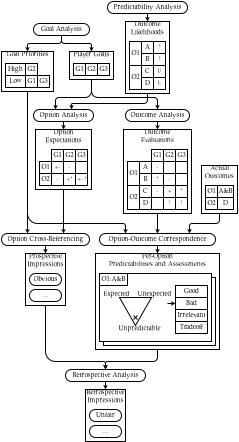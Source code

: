 <?xml version="1.0" encoding="UTF-8"?>
<dia:diagram xmlns:dia="http://www.lysator.liu.se/~alla/dia/">
  <dia:layer name="Background" visible="true" active="true">
    <dia:object type="Standard - ZigZagLine" version="1" id="O0">
      <dia:attribute name="obj_pos">
        <dia:point val="4.9,4.3"/>
      </dia:attribute>
      <dia:attribute name="obj_bb">
        <dia:rectangle val="2.984,4.275;4.925,5.856"/>
      </dia:attribute>
      <dia:attribute name="orth_points">
        <dia:point val="4.9,4.3"/>
        <dia:point val="4.9,5.2"/>
        <dia:point val="3.1,5.2"/>
        <dia:point val="3.1,5.8"/>
      </dia:attribute>
      <dia:attribute name="orth_orient">
        <dia:enum val="1"/>
        <dia:enum val="0"/>
        <dia:enum val="1"/>
      </dia:attribute>
      <dia:attribute name="autorouting">
        <dia:boolean val="false"/>
      </dia:attribute>
      <dia:attribute name="line_width">
        <dia:real val="0.05"/>
      </dia:attribute>
      <dia:attribute name="end_arrow">
        <dia:enum val="22"/>
      </dia:attribute>
      <dia:attribute name="end_arrow_length">
        <dia:real val="0.12"/>
      </dia:attribute>
      <dia:attribute name="end_arrow_width">
        <dia:real val="0.12"/>
      </dia:attribute>
      <dia:attribute name="corner_radius">
        <dia:real val="0.5"/>
      </dia:attribute>
      <dia:connections>
        <dia:connection handle="0" to="O125" connection="6"/>
      </dia:connections>
    </dia:object>
    <dia:object type="Standard - ZigZagLine" version="1" id="O1">
      <dia:attribute name="obj_pos">
        <dia:point val="4.9,4.3"/>
      </dia:attribute>
      <dia:attribute name="obj_bb">
        <dia:rectangle val="4.875,4.275;8.316,5.856"/>
      </dia:attribute>
      <dia:attribute name="orth_points">
        <dia:point val="4.9,4.3"/>
        <dia:point val="4.9,5.2"/>
        <dia:point val="8.2,5.2"/>
        <dia:point val="8.2,5.8"/>
      </dia:attribute>
      <dia:attribute name="orth_orient">
        <dia:enum val="1"/>
        <dia:enum val="0"/>
        <dia:enum val="1"/>
      </dia:attribute>
      <dia:attribute name="autorouting">
        <dia:boolean val="false"/>
      </dia:attribute>
      <dia:attribute name="line_width">
        <dia:real val="0.05"/>
      </dia:attribute>
      <dia:attribute name="end_arrow">
        <dia:enum val="22"/>
      </dia:attribute>
      <dia:attribute name="end_arrow_length">
        <dia:real val="0.12"/>
      </dia:attribute>
      <dia:attribute name="end_arrow_width">
        <dia:real val="0.12"/>
      </dia:attribute>
      <dia:attribute name="corner_radius">
        <dia:real val="0.5"/>
      </dia:attribute>
      <dia:connections>
        <dia:connection handle="0" to="O125" connection="6"/>
        <dia:connection handle="1" to="O19" connection="1"/>
      </dia:connections>
    </dia:object>
    <dia:object type="Standard - Text" version="1" id="O2">
      <dia:attribute name="obj_pos">
        <dia:point val="2.6,14.3"/>
      </dia:attribute>
      <dia:attribute name="obj_bb">
        <dia:rectangle val="2.6,13.705;2.6,14.45"/>
      </dia:attribute>
      <dia:attribute name="text">
        <dia:composite type="text">
          <dia:attribute name="string">
            <dia:string>##</dia:string>
          </dia:attribute>
          <dia:attribute name="font">
            <dia:font family="sans" style="0" name="Helvetica"/>
          </dia:attribute>
          <dia:attribute name="height">
            <dia:real val="0.8"/>
          </dia:attribute>
          <dia:attribute name="pos">
            <dia:point val="2.6,14.3"/>
          </dia:attribute>
          <dia:attribute name="color">
            <dia:color val="#000000"/>
          </dia:attribute>
          <dia:attribute name="alignment">
            <dia:enum val="0"/>
          </dia:attribute>
        </dia:composite>
      </dia:attribute>
      <dia:attribute name="valign">
        <dia:enum val="3"/>
      </dia:attribute>
      <dia:connections>
        <dia:connection handle="0" to="O152" connection="8"/>
      </dia:connections>
    </dia:object>
    <dia:object type="Standard - ZigZagLine" version="1" id="O3">
      <dia:attribute name="obj_pos">
        <dia:point val="7.7,5"/>
      </dia:attribute>
      <dia:attribute name="obj_bb">
        <dia:rectangle val="3.784,4.975;7.725,5.856"/>
      </dia:attribute>
      <dia:attribute name="orth_points">
        <dia:point val="7.7,5"/>
        <dia:point val="7.7,5.5"/>
        <dia:point val="3.9,5.5"/>
        <dia:point val="3.9,5.8"/>
      </dia:attribute>
      <dia:attribute name="orth_orient">
        <dia:enum val="1"/>
        <dia:enum val="0"/>
        <dia:enum val="1"/>
      </dia:attribute>
      <dia:attribute name="autorouting">
        <dia:boolean val="false"/>
      </dia:attribute>
      <dia:attribute name="line_width">
        <dia:real val="0.05"/>
      </dia:attribute>
      <dia:attribute name="end_arrow">
        <dia:enum val="22"/>
      </dia:attribute>
      <dia:attribute name="end_arrow_length">
        <dia:real val="0.12"/>
      </dia:attribute>
      <dia:attribute name="end_arrow_width">
        <dia:real val="0.12"/>
      </dia:attribute>
      <dia:attribute name="corner_radius">
        <dia:real val="0.5"/>
      </dia:attribute>
      <dia:connections>
        <dia:connection handle="0" to="O95" connection="6"/>
      </dia:connections>
    </dia:object>
    <dia:object type="Standard - ZigZagLine" version="1" id="O4">
      <dia:attribute name="obj_pos">
        <dia:point val="3.5,9.8"/>
      </dia:attribute>
      <dia:attribute name="obj_bb">
        <dia:rectangle val="3.384,9.775;3.616,12.056"/>
      </dia:attribute>
      <dia:attribute name="orth_points">
        <dia:point val="3.5,9.8"/>
        <dia:point val="3.5,11.5"/>
        <dia:point val="3.5,11.5"/>
        <dia:point val="3.5,12"/>
      </dia:attribute>
      <dia:attribute name="orth_orient">
        <dia:enum val="1"/>
        <dia:enum val="0"/>
        <dia:enum val="1"/>
      </dia:attribute>
      <dia:attribute name="autorouting">
        <dia:boolean val="false"/>
      </dia:attribute>
      <dia:attribute name="line_width">
        <dia:real val="0.05"/>
      </dia:attribute>
      <dia:attribute name="end_arrow">
        <dia:enum val="22"/>
      </dia:attribute>
      <dia:attribute name="end_arrow_length">
        <dia:real val="0.12"/>
      </dia:attribute>
      <dia:attribute name="end_arrow_width">
        <dia:real val="0.12"/>
      </dia:attribute>
      <dia:attribute name="corner_radius">
        <dia:real val="0.5"/>
      </dia:attribute>
      <dia:connections>
        <dia:connection handle="0" to="O65" connection="6"/>
      </dia:connections>
    </dia:object>
    <dia:object type="Standard - ZigZagLine" version="1" id="O5">
      <dia:attribute name="obj_pos">
        <dia:point val="8.2,11"/>
      </dia:attribute>
      <dia:attribute name="obj_bb">
        <dia:rectangle val="8.084,10.975;8.316,12.056"/>
      </dia:attribute>
      <dia:attribute name="orth_points">
        <dia:point val="8.2,11"/>
        <dia:point val="8.2,11.5"/>
        <dia:point val="8.2,11.5"/>
        <dia:point val="8.2,12"/>
      </dia:attribute>
      <dia:attribute name="orth_orient">
        <dia:enum val="1"/>
        <dia:enum val="0"/>
        <dia:enum val="1"/>
      </dia:attribute>
      <dia:attribute name="autorouting">
        <dia:boolean val="false"/>
      </dia:attribute>
      <dia:attribute name="line_width">
        <dia:real val="0.05"/>
      </dia:attribute>
      <dia:attribute name="end_arrow">
        <dia:enum val="22"/>
      </dia:attribute>
      <dia:attribute name="end_arrow_length">
        <dia:real val="0.12"/>
      </dia:attribute>
      <dia:attribute name="end_arrow_width">
        <dia:real val="0.12"/>
      </dia:attribute>
      <dia:attribute name="corner_radius">
        <dia:real val="0.5"/>
      </dia:attribute>
      <dia:connections>
        <dia:connection handle="0" to="O22" connection="6"/>
      </dia:connections>
    </dia:object>
    <dia:object type="Standard - ZigZagLine" version="1" id="O6">
      <dia:attribute name="obj_pos">
        <dia:point val="11.3,11"/>
      </dia:attribute>
      <dia:attribute name="obj_bb">
        <dia:rectangle val="9.684,10.975;11.325,12.056"/>
      </dia:attribute>
      <dia:attribute name="orth_points">
        <dia:point val="11.3,11"/>
        <dia:point val="11.3,11.5"/>
        <dia:point val="9.8,11.5"/>
        <dia:point val="9.8,12"/>
      </dia:attribute>
      <dia:attribute name="orth_orient">
        <dia:enum val="1"/>
        <dia:enum val="0"/>
        <dia:enum val="1"/>
      </dia:attribute>
      <dia:attribute name="autorouting">
        <dia:boolean val="false"/>
      </dia:attribute>
      <dia:attribute name="line_width">
        <dia:real val="0.05"/>
      </dia:attribute>
      <dia:attribute name="end_arrow">
        <dia:enum val="22"/>
      </dia:attribute>
      <dia:attribute name="end_arrow_length">
        <dia:real val="0.12"/>
      </dia:attribute>
      <dia:attribute name="end_arrow_width">
        <dia:real val="0.12"/>
      </dia:attribute>
      <dia:attribute name="corner_radius">
        <dia:real val="0.5"/>
      </dia:attribute>
      <dia:connections>
        <dia:connection handle="0" to="O8" connection="6"/>
      </dia:connections>
    </dia:object>
    <dia:object type="Standard - Text" version="1" id="O7">
      <dia:attribute name="obj_pos">
        <dia:point val="5.6,21.1"/>
      </dia:attribute>
      <dia:attribute name="obj_bb">
        <dia:rectangle val="5.6,20.505;5.6,21.25"/>
      </dia:attribute>
      <dia:attribute name="text">
        <dia:composite type="text">
          <dia:attribute name="string">
            <dia:string>##</dia:string>
          </dia:attribute>
          <dia:attribute name="font">
            <dia:font family="sans" style="0" name="Helvetica"/>
          </dia:attribute>
          <dia:attribute name="height">
            <dia:real val="0.8"/>
          </dia:attribute>
          <dia:attribute name="pos">
            <dia:point val="5.6,21.1"/>
          </dia:attribute>
          <dia:attribute name="color">
            <dia:color val="#000000"/>
          </dia:attribute>
          <dia:attribute name="alignment">
            <dia:enum val="0"/>
          </dia:attribute>
        </dia:composite>
      </dia:attribute>
      <dia:attribute name="valign">
        <dia:enum val="3"/>
      </dia:attribute>
      <dia:connections>
        <dia:connection handle="0" to="O119" connection="8"/>
      </dia:connections>
    </dia:object>
    <dia:group>
      <dia:object type="Standard - Box" version="0" id="O8">
        <dia:attribute name="obj_pos">
          <dia:point val="10.4,8.6"/>
        </dia:attribute>
        <dia:attribute name="obj_bb">
          <dia:rectangle val="10.375,8.575;12.225,11.025"/>
        </dia:attribute>
        <dia:attribute name="elem_corner">
          <dia:point val="10.4,8.6"/>
        </dia:attribute>
        <dia:attribute name="elem_width">
          <dia:real val="1.8"/>
        </dia:attribute>
        <dia:attribute name="elem_height">
          <dia:real val="2.4"/>
        </dia:attribute>
        <dia:attribute name="border_width">
          <dia:real val="0.05"/>
        </dia:attribute>
        <dia:attribute name="show_background">
          <dia:boolean val="true"/>
        </dia:attribute>
      </dia:object>
      <dia:object type="Standard - Text" version="1" id="O9">
        <dia:attribute name="obj_pos">
          <dia:point val="11.3,8.6"/>
        </dia:attribute>
        <dia:attribute name="obj_bb">
          <dia:rectangle val="10.581,8.6;12.019,9.445"/>
        </dia:attribute>
        <dia:attribute name="text">
          <dia:composite type="text">
            <dia:attribute name="string">
              <dia:string>#Actual
Outcomes#</dia:string>
            </dia:attribute>
            <dia:attribute name="font">
              <dia:font family="TeX Gyre Pagella" style="0" name="Courier"/>
            </dia:attribute>
            <dia:attribute name="height">
              <dia:real val="0.4"/>
            </dia:attribute>
            <dia:attribute name="pos">
              <dia:point val="11.3,8.953"/>
            </dia:attribute>
            <dia:attribute name="color">
              <dia:color val="#000000"/>
            </dia:attribute>
            <dia:attribute name="alignment">
              <dia:enum val="1"/>
            </dia:attribute>
          </dia:composite>
        </dia:attribute>
        <dia:attribute name="valign">
          <dia:enum val="0"/>
        </dia:attribute>
        <dia:connections>
          <dia:connection handle="0" to="O8" connection="1"/>
        </dia:connections>
      </dia:object>
      <dia:group>
        <dia:object type="Standard - Box" version="0" id="O10">
          <dia:attribute name="obj_pos">
            <dia:point val="11.2,9.6"/>
          </dia:attribute>
          <dia:attribute name="obj_bb">
            <dia:rectangle val="11.175,9.575;12.025,10.225"/>
          </dia:attribute>
          <dia:attribute name="elem_corner">
            <dia:point val="11.2,9.6"/>
          </dia:attribute>
          <dia:attribute name="elem_width">
            <dia:real val="0.8"/>
          </dia:attribute>
          <dia:attribute name="elem_height">
            <dia:real val="0.6"/>
          </dia:attribute>
          <dia:attribute name="border_width">
            <dia:real val="0.05"/>
          </dia:attribute>
          <dia:attribute name="show_background">
            <dia:boolean val="true"/>
          </dia:attribute>
        </dia:object>
        <dia:object type="Standard - Text" version="1" id="O11">
          <dia:attribute name="obj_pos">
            <dia:point val="11.6,9.9"/>
          </dia:attribute>
          <dia:attribute name="obj_bb">
            <dia:rectangle val="11.252,9.678;11.947,10.123"/>
          </dia:attribute>
          <dia:attribute name="text">
            <dia:composite type="text">
              <dia:attribute name="string">
                <dia:string>#A&amp;B#</dia:string>
              </dia:attribute>
              <dia:attribute name="font">
                <dia:font family="TeX Gyre Pagella" style="0" name="Courier"/>
              </dia:attribute>
              <dia:attribute name="height">
                <dia:real val="0.4"/>
              </dia:attribute>
              <dia:attribute name="pos">
                <dia:point val="11.6,10.03"/>
              </dia:attribute>
              <dia:attribute name="color">
                <dia:color val="#000000"/>
              </dia:attribute>
              <dia:attribute name="alignment">
                <dia:enum val="1"/>
              </dia:attribute>
            </dia:composite>
          </dia:attribute>
          <dia:attribute name="valign">
            <dia:enum val="2"/>
          </dia:attribute>
          <dia:connections>
            <dia:connection handle="0" to="O10" connection="8"/>
          </dia:connections>
        </dia:object>
        <dia:object type="Standard - Box" version="0" id="O12">
          <dia:attribute name="obj_pos">
            <dia:point val="10.6,9.6"/>
          </dia:attribute>
          <dia:attribute name="obj_bb">
            <dia:rectangle val="10.575,9.575;11.225,10.225"/>
          </dia:attribute>
          <dia:attribute name="elem_corner">
            <dia:point val="10.6,9.6"/>
          </dia:attribute>
          <dia:attribute name="elem_width">
            <dia:real val="0.6"/>
          </dia:attribute>
          <dia:attribute name="elem_height">
            <dia:real val="0.6"/>
          </dia:attribute>
          <dia:attribute name="border_width">
            <dia:real val="0.05"/>
          </dia:attribute>
          <dia:attribute name="show_background">
            <dia:boolean val="true"/>
          </dia:attribute>
        </dia:object>
        <dia:object type="Standard - Text" version="1" id="O13">
          <dia:attribute name="obj_pos">
            <dia:point val="10.9,9.9"/>
          </dia:attribute>
          <dia:attribute name="obj_bb">
            <dia:rectangle val="10.694,9.678;11.106,10.123"/>
          </dia:attribute>
          <dia:attribute name="text">
            <dia:composite type="text">
              <dia:attribute name="string">
                <dia:string>#O1#</dia:string>
              </dia:attribute>
              <dia:attribute name="font">
                <dia:font family="TeX Gyre Pagella" style="0" name="Courier"/>
              </dia:attribute>
              <dia:attribute name="height">
                <dia:real val="0.4"/>
              </dia:attribute>
              <dia:attribute name="pos">
                <dia:point val="10.9,10.03"/>
              </dia:attribute>
              <dia:attribute name="color">
                <dia:color val="#000000"/>
              </dia:attribute>
              <dia:attribute name="alignment">
                <dia:enum val="1"/>
              </dia:attribute>
            </dia:composite>
          </dia:attribute>
          <dia:attribute name="valign">
            <dia:enum val="2"/>
          </dia:attribute>
          <dia:connections>
            <dia:connection handle="0" to="O12" connection="8"/>
          </dia:connections>
        </dia:object>
        <dia:object type="Standard - Box" version="0" id="O14">
          <dia:attribute name="obj_pos">
            <dia:point val="11.2,10.2"/>
          </dia:attribute>
          <dia:attribute name="obj_bb">
            <dia:rectangle val="11.175,10.175;12.025,10.825"/>
          </dia:attribute>
          <dia:attribute name="elem_corner">
            <dia:point val="11.2,10.2"/>
          </dia:attribute>
          <dia:attribute name="elem_width">
            <dia:real val="0.8"/>
          </dia:attribute>
          <dia:attribute name="elem_height">
            <dia:real val="0.6"/>
          </dia:attribute>
          <dia:attribute name="border_width">
            <dia:real val="0.05"/>
          </dia:attribute>
          <dia:attribute name="show_background">
            <dia:boolean val="true"/>
          </dia:attribute>
        </dia:object>
        <dia:object type="Standard - Text" version="1" id="O15">
          <dia:attribute name="obj_pos">
            <dia:point val="11.6,10.5"/>
          </dia:attribute>
          <dia:attribute name="obj_bb">
            <dia:rectangle val="11.476,10.277;11.724,10.723"/>
          </dia:attribute>
          <dia:attribute name="text">
            <dia:composite type="text">
              <dia:attribute name="string">
                <dia:string>#D#</dia:string>
              </dia:attribute>
              <dia:attribute name="font">
                <dia:font family="TeX Gyre Pagella" style="0" name="Courier"/>
              </dia:attribute>
              <dia:attribute name="height">
                <dia:real val="0.4"/>
              </dia:attribute>
              <dia:attribute name="pos">
                <dia:point val="11.6,10.63"/>
              </dia:attribute>
              <dia:attribute name="color">
                <dia:color val="#000000"/>
              </dia:attribute>
              <dia:attribute name="alignment">
                <dia:enum val="1"/>
              </dia:attribute>
            </dia:composite>
          </dia:attribute>
          <dia:attribute name="valign">
            <dia:enum val="2"/>
          </dia:attribute>
          <dia:connections>
            <dia:connection handle="0" to="O14" connection="8"/>
          </dia:connections>
        </dia:object>
        <dia:object type="Standard - Box" version="0" id="O16">
          <dia:attribute name="obj_pos">
            <dia:point val="10.6,10.2"/>
          </dia:attribute>
          <dia:attribute name="obj_bb">
            <dia:rectangle val="10.575,10.175;11.225,10.825"/>
          </dia:attribute>
          <dia:attribute name="elem_corner">
            <dia:point val="10.6,10.2"/>
          </dia:attribute>
          <dia:attribute name="elem_width">
            <dia:real val="0.6"/>
          </dia:attribute>
          <dia:attribute name="elem_height">
            <dia:real val="0.6"/>
          </dia:attribute>
          <dia:attribute name="border_width">
            <dia:real val="0.05"/>
          </dia:attribute>
          <dia:attribute name="show_background">
            <dia:boolean val="true"/>
          </dia:attribute>
        </dia:object>
        <dia:object type="Standard - Text" version="1" id="O17">
          <dia:attribute name="obj_pos">
            <dia:point val="10.9,10.5"/>
          </dia:attribute>
          <dia:attribute name="obj_bb">
            <dia:rectangle val="10.694,10.277;11.106,10.723"/>
          </dia:attribute>
          <dia:attribute name="text">
            <dia:composite type="text">
              <dia:attribute name="string">
                <dia:string>#O2#</dia:string>
              </dia:attribute>
              <dia:attribute name="font">
                <dia:font family="TeX Gyre Pagella" style="0" name="Courier"/>
              </dia:attribute>
              <dia:attribute name="height">
                <dia:real val="0.4"/>
              </dia:attribute>
              <dia:attribute name="pos">
                <dia:point val="10.9,10.63"/>
              </dia:attribute>
              <dia:attribute name="color">
                <dia:color val="#000000"/>
              </dia:attribute>
              <dia:attribute name="alignment">
                <dia:enum val="1"/>
              </dia:attribute>
            </dia:composite>
          </dia:attribute>
          <dia:attribute name="valign">
            <dia:enum val="2"/>
          </dia:attribute>
          <dia:connections>
            <dia:connection handle="0" to="O16" connection="8"/>
          </dia:connections>
        </dia:object>
      </dia:group>
    </dia:group>
    <dia:object type="Standard - ZigZagLine" version="1" id="O18">
      <dia:attribute name="obj_pos">
        <dia:point val="8.2,17.8"/>
      </dia:attribute>
      <dia:attribute name="obj_bb">
        <dia:rectangle val="5.484,17.775;8.225,18.856"/>
      </dia:attribute>
      <dia:attribute name="orth_points">
        <dia:point val="8.2,17.8"/>
        <dia:point val="8.2,18.4"/>
        <dia:point val="5.6,18.4"/>
        <dia:point val="5.6,18.8"/>
      </dia:attribute>
      <dia:attribute name="orth_orient">
        <dia:enum val="1"/>
        <dia:enum val="0"/>
        <dia:enum val="1"/>
      </dia:attribute>
      <dia:attribute name="autorouting">
        <dia:boolean val="false"/>
      </dia:attribute>
      <dia:attribute name="line_width">
        <dia:real val="0.05"/>
      </dia:attribute>
      <dia:attribute name="end_arrow">
        <dia:enum val="22"/>
      </dia:attribute>
      <dia:attribute name="end_arrow_length">
        <dia:real val="0.12"/>
      </dia:attribute>
      <dia:attribute name="end_arrow_width">
        <dia:real val="0.12"/>
      </dia:attribute>
      <dia:attribute name="corner_radius">
        <dia:real val="0.5"/>
      </dia:attribute>
      <dia:connections>
        <dia:connection handle="0" to="O161" connection="6"/>
        <dia:connection handle="1" to="O88" connection="1"/>
      </dia:connections>
    </dia:object>
    <dia:group>
      <dia:object type="Standard - Box" version="0" id="O19">
        <dia:attribute name="obj_pos">
          <dia:point val="6.6,5.8"/>
        </dia:attribute>
        <dia:attribute name="obj_bb">
          <dia:rectangle val="6.575,5.775;9.825,6.425"/>
        </dia:attribute>
        <dia:attribute name="elem_corner">
          <dia:point val="6.6,5.8"/>
        </dia:attribute>
        <dia:attribute name="elem_width">
          <dia:real val="3.2"/>
        </dia:attribute>
        <dia:attribute name="elem_height">
          <dia:real val="0.6"/>
        </dia:attribute>
        <dia:attribute name="border_width">
          <dia:real val="0.05"/>
        </dia:attribute>
        <dia:attribute name="show_background">
          <dia:boolean val="true"/>
        </dia:attribute>
        <dia:attribute name="corner_radius">
          <dia:real val="0.5"/>
        </dia:attribute>
      </dia:object>
      <dia:object type="Standard - Text" version="1" id="O20">
        <dia:attribute name="obj_pos">
          <dia:point val="8.2,6.1"/>
        </dia:attribute>
        <dia:attribute name="obj_bb">
          <dia:rectangle val="6.897,5.878;9.502,6.322"/>
        </dia:attribute>
        <dia:attribute name="text">
          <dia:composite type="text">
            <dia:attribute name="string">
              <dia:string>#Outcome Analysis#</dia:string>
            </dia:attribute>
            <dia:attribute name="font">
              <dia:font family="TeX Gyre Pagella" style="0" name="Courier"/>
            </dia:attribute>
            <dia:attribute name="height">
              <dia:real val="0.4"/>
            </dia:attribute>
            <dia:attribute name="pos">
              <dia:point val="8.2,6.23"/>
            </dia:attribute>
            <dia:attribute name="color">
              <dia:color val="#000000"/>
            </dia:attribute>
            <dia:attribute name="alignment">
              <dia:enum val="1"/>
            </dia:attribute>
          </dia:composite>
        </dia:attribute>
        <dia:attribute name="valign">
          <dia:enum val="2"/>
        </dia:attribute>
        <dia:connections>
          <dia:connection handle="0" to="O19" connection="8"/>
        </dia:connections>
      </dia:object>
      <dia:object type="Standard - Line" version="0" id="O21">
        <dia:attribute name="obj_pos">
          <dia:point val="8.2,6.4"/>
        </dia:attribute>
        <dia:attribute name="obj_bb">
          <dia:rectangle val="8.084,6.375;8.316,6.856"/>
        </dia:attribute>
        <dia:attribute name="conn_endpoints">
          <dia:point val="8.2,6.4"/>
          <dia:point val="8.2,6.8"/>
        </dia:attribute>
        <dia:attribute name="numcp">
          <dia:int val="1"/>
        </dia:attribute>
        <dia:attribute name="line_width">
          <dia:real val="0.05"/>
        </dia:attribute>
        <dia:attribute name="end_arrow">
          <dia:enum val="22"/>
        </dia:attribute>
        <dia:attribute name="end_arrow_length">
          <dia:real val="0.12"/>
        </dia:attribute>
        <dia:attribute name="end_arrow_width">
          <dia:real val="0.12"/>
        </dia:attribute>
        <dia:connections>
          <dia:connection handle="0" to="O19" connection="6"/>
        </dia:connections>
      </dia:object>
      <dia:group>
        <dia:object type="Standard - Box" version="0" id="O22">
          <dia:attribute name="obj_pos">
            <dia:point val="6.5,6.8"/>
          </dia:attribute>
          <dia:attribute name="obj_bb">
            <dia:rectangle val="6.475,6.775;9.925,11.025"/>
          </dia:attribute>
          <dia:attribute name="elem_corner">
            <dia:point val="6.5,6.8"/>
          </dia:attribute>
          <dia:attribute name="elem_width">
            <dia:real val="3.4"/>
          </dia:attribute>
          <dia:attribute name="elem_height">
            <dia:real val="4.2"/>
          </dia:attribute>
          <dia:attribute name="border_width">
            <dia:real val="0.05"/>
          </dia:attribute>
          <dia:attribute name="show_background">
            <dia:boolean val="true"/>
          </dia:attribute>
        </dia:object>
        <dia:object type="Standard - Text" version="1" id="O23">
          <dia:attribute name="obj_pos">
            <dia:point val="8.2,6.8"/>
          </dia:attribute>
          <dia:attribute name="obj_bb">
            <dia:rectangle val="7.367,6.8;9.033,7.645"/>
          </dia:attribute>
          <dia:attribute name="text">
            <dia:composite type="text">
              <dia:attribute name="string">
                <dia:string>#Outcome
Evaluations#</dia:string>
              </dia:attribute>
              <dia:attribute name="font">
                <dia:font family="TeX Gyre Pagella" style="0" name="Courier"/>
              </dia:attribute>
              <dia:attribute name="height">
                <dia:real val="0.4"/>
              </dia:attribute>
              <dia:attribute name="pos">
                <dia:point val="8.2,7.152"/>
              </dia:attribute>
              <dia:attribute name="color">
                <dia:color val="#000000"/>
              </dia:attribute>
              <dia:attribute name="alignment">
                <dia:enum val="1"/>
              </dia:attribute>
            </dia:composite>
          </dia:attribute>
          <dia:attribute name="valign">
            <dia:enum val="0"/>
          </dia:attribute>
          <dia:connections>
            <dia:connection handle="0" to="O22" connection="1"/>
          </dia:connections>
        </dia:object>
        <dia:group>
          <dia:group>
            <dia:object type="Standard - Box" version="0" id="O24">
              <dia:attribute name="obj_pos">
                <dia:point val="7.9,7.8"/>
              </dia:attribute>
              <dia:attribute name="obj_bb">
                <dia:rectangle val="7.875,7.775;8.525,8.425"/>
              </dia:attribute>
              <dia:attribute name="elem_corner">
                <dia:point val="7.9,7.8"/>
              </dia:attribute>
              <dia:attribute name="elem_width">
                <dia:real val="0.6"/>
              </dia:attribute>
              <dia:attribute name="elem_height">
                <dia:real val="0.6"/>
              </dia:attribute>
              <dia:attribute name="border_width">
                <dia:real val="0.05"/>
              </dia:attribute>
              <dia:attribute name="show_background">
                <dia:boolean val="true"/>
              </dia:attribute>
            </dia:object>
            <dia:object type="Standard - Text" version="1" id="O25">
              <dia:attribute name="obj_pos">
                <dia:point val="8.2,8.1"/>
              </dia:attribute>
              <dia:attribute name="obj_bb">
                <dia:rectangle val="7.997,7.878;8.402,8.322"/>
              </dia:attribute>
              <dia:attribute name="text">
                <dia:composite type="text">
                  <dia:attribute name="string">
                    <dia:string>#G1#</dia:string>
                  </dia:attribute>
                  <dia:attribute name="font">
                    <dia:font family="TeX Gyre Pagella" style="0" name="Courier"/>
                  </dia:attribute>
                  <dia:attribute name="height">
                    <dia:real val="0.4"/>
                  </dia:attribute>
                  <dia:attribute name="pos">
                    <dia:point val="8.2,8.23"/>
                  </dia:attribute>
                  <dia:attribute name="color">
                    <dia:color val="#000000"/>
                  </dia:attribute>
                  <dia:attribute name="alignment">
                    <dia:enum val="1"/>
                  </dia:attribute>
                </dia:composite>
              </dia:attribute>
              <dia:attribute name="valign">
                <dia:enum val="2"/>
              </dia:attribute>
              <dia:connections>
                <dia:connection handle="0" to="O24" connection="8"/>
              </dia:connections>
            </dia:object>
            <dia:object type="Standard - Box" version="0" id="O26">
              <dia:attribute name="obj_pos">
                <dia:point val="8.5,7.8"/>
              </dia:attribute>
              <dia:attribute name="obj_bb">
                <dia:rectangle val="8.475,7.775;9.125,8.425"/>
              </dia:attribute>
              <dia:attribute name="elem_corner">
                <dia:point val="8.5,7.8"/>
              </dia:attribute>
              <dia:attribute name="elem_width">
                <dia:real val="0.6"/>
              </dia:attribute>
              <dia:attribute name="elem_height">
                <dia:real val="0.6"/>
              </dia:attribute>
              <dia:attribute name="border_width">
                <dia:real val="0.05"/>
              </dia:attribute>
              <dia:attribute name="show_background">
                <dia:boolean val="true"/>
              </dia:attribute>
            </dia:object>
            <dia:object type="Standard - Text" version="1" id="O27">
              <dia:attribute name="obj_pos">
                <dia:point val="8.8,8.1"/>
              </dia:attribute>
              <dia:attribute name="obj_bb">
                <dia:rectangle val="8.598,7.878;9.002,8.322"/>
              </dia:attribute>
              <dia:attribute name="text">
                <dia:composite type="text">
                  <dia:attribute name="string">
                    <dia:string>#G2#</dia:string>
                  </dia:attribute>
                  <dia:attribute name="font">
                    <dia:font family="TeX Gyre Pagella" style="0" name="Courier"/>
                  </dia:attribute>
                  <dia:attribute name="height">
                    <dia:real val="0.4"/>
                  </dia:attribute>
                  <dia:attribute name="pos">
                    <dia:point val="8.8,8.23"/>
                  </dia:attribute>
                  <dia:attribute name="color">
                    <dia:color val="#000000"/>
                  </dia:attribute>
                  <dia:attribute name="alignment">
                    <dia:enum val="1"/>
                  </dia:attribute>
                </dia:composite>
              </dia:attribute>
              <dia:attribute name="valign">
                <dia:enum val="2"/>
              </dia:attribute>
              <dia:connections>
                <dia:connection handle="0" to="O26" connection="8"/>
              </dia:connections>
            </dia:object>
            <dia:object type="Standard - Box" version="0" id="O28">
              <dia:attribute name="obj_pos">
                <dia:point val="9.1,7.8"/>
              </dia:attribute>
              <dia:attribute name="obj_bb">
                <dia:rectangle val="9.075,7.775;9.725,8.425"/>
              </dia:attribute>
              <dia:attribute name="elem_corner">
                <dia:point val="9.1,7.8"/>
              </dia:attribute>
              <dia:attribute name="elem_width">
                <dia:real val="0.6"/>
              </dia:attribute>
              <dia:attribute name="elem_height">
                <dia:real val="0.6"/>
              </dia:attribute>
              <dia:attribute name="border_width">
                <dia:real val="0.05"/>
              </dia:attribute>
              <dia:attribute name="show_background">
                <dia:boolean val="true"/>
              </dia:attribute>
            </dia:object>
            <dia:object type="Standard - Text" version="1" id="O29">
              <dia:attribute name="obj_pos">
                <dia:point val="9.4,8.1"/>
              </dia:attribute>
              <dia:attribute name="obj_bb">
                <dia:rectangle val="9.197,7.878;9.602,8.322"/>
              </dia:attribute>
              <dia:attribute name="text">
                <dia:composite type="text">
                  <dia:attribute name="string">
                    <dia:string>#G3#</dia:string>
                  </dia:attribute>
                  <dia:attribute name="font">
                    <dia:font family="TeX Gyre Pagella" style="0" name="Courier"/>
                  </dia:attribute>
                  <dia:attribute name="height">
                    <dia:real val="0.4"/>
                  </dia:attribute>
                  <dia:attribute name="pos">
                    <dia:point val="9.4,8.23"/>
                  </dia:attribute>
                  <dia:attribute name="color">
                    <dia:color val="#000000"/>
                  </dia:attribute>
                  <dia:attribute name="alignment">
                    <dia:enum val="1"/>
                  </dia:attribute>
                </dia:composite>
              </dia:attribute>
              <dia:attribute name="valign">
                <dia:enum val="2"/>
              </dia:attribute>
              <dia:connections>
                <dia:connection handle="0" to="O28" connection="8"/>
              </dia:connections>
            </dia:object>
          </dia:group>
          <dia:object type="Standard - Box" version="0" id="O30">
            <dia:attribute name="obj_pos">
              <dia:point val="7.9,8.4"/>
            </dia:attribute>
            <dia:attribute name="obj_bb">
              <dia:rectangle val="7.875,8.375;8.525,9.025"/>
            </dia:attribute>
            <dia:attribute name="elem_corner">
              <dia:point val="7.9,8.4"/>
            </dia:attribute>
            <dia:attribute name="elem_width">
              <dia:real val="0.6"/>
            </dia:attribute>
            <dia:attribute name="elem_height">
              <dia:real val="0.6"/>
            </dia:attribute>
            <dia:attribute name="border_width">
              <dia:real val="0.05"/>
            </dia:attribute>
            <dia:attribute name="show_background">
              <dia:boolean val="true"/>
            </dia:attribute>
          </dia:object>
          <dia:object type="Standard - Box" version="0" id="O31">
            <dia:attribute name="obj_pos">
              <dia:point val="8.5,8.4"/>
            </dia:attribute>
            <dia:attribute name="obj_bb">
              <dia:rectangle val="8.475,8.375;9.125,9.025"/>
            </dia:attribute>
            <dia:attribute name="elem_corner">
              <dia:point val="8.5,8.4"/>
            </dia:attribute>
            <dia:attribute name="elem_width">
              <dia:real val="0.6"/>
            </dia:attribute>
            <dia:attribute name="elem_height">
              <dia:real val="0.6"/>
            </dia:attribute>
            <dia:attribute name="border_width">
              <dia:real val="0.05"/>
            </dia:attribute>
            <dia:attribute name="show_background">
              <dia:boolean val="true"/>
            </dia:attribute>
          </dia:object>
          <dia:object type="Standard - Box" version="0" id="O32">
            <dia:attribute name="obj_pos">
              <dia:point val="9.1,8.4"/>
            </dia:attribute>
            <dia:attribute name="obj_bb">
              <dia:rectangle val="9.075,8.375;9.725,9.025"/>
            </dia:attribute>
            <dia:attribute name="elem_corner">
              <dia:point val="9.1,8.4"/>
            </dia:attribute>
            <dia:attribute name="elem_width">
              <dia:real val="0.6"/>
            </dia:attribute>
            <dia:attribute name="elem_height">
              <dia:real val="0.6"/>
            </dia:attribute>
            <dia:attribute name="border_width">
              <dia:real val="0.05"/>
            </dia:attribute>
            <dia:attribute name="show_background">
              <dia:boolean val="true"/>
            </dia:attribute>
          </dia:object>
          <dia:object type="Standard - Box" version="0" id="O33">
            <dia:attribute name="obj_pos">
              <dia:point val="7.9,9"/>
            </dia:attribute>
            <dia:attribute name="obj_bb">
              <dia:rectangle val="7.875,8.975;8.525,9.625"/>
            </dia:attribute>
            <dia:attribute name="elem_corner">
              <dia:point val="7.9,9"/>
            </dia:attribute>
            <dia:attribute name="elem_width">
              <dia:real val="0.6"/>
            </dia:attribute>
            <dia:attribute name="elem_height">
              <dia:real val="0.6"/>
            </dia:attribute>
            <dia:attribute name="border_width">
              <dia:real val="0.05"/>
            </dia:attribute>
            <dia:attribute name="show_background">
              <dia:boolean val="true"/>
            </dia:attribute>
          </dia:object>
          <dia:object type="Standard - Text" version="1" id="O34">
            <dia:attribute name="obj_pos">
              <dia:point val="8.2,9.3"/>
            </dia:attribute>
            <dia:attribute name="obj_bb">
              <dia:rectangle val="8.156,9.143;8.244,9.457"/>
            </dia:attribute>
            <dia:attribute name="text">
              <dia:composite type="text">
                <dia:attribute name="string">
                  <dia:string>#*#</dia:string>
                </dia:attribute>
                <dia:attribute name="font">
                  <dia:font family="TeX Gyre Pagella" style="0" name="Courier"/>
                </dia:attribute>
                <dia:attribute name="height">
                  <dia:real val="0.282"/>
                </dia:attribute>
                <dia:attribute name="pos">
                  <dia:point val="8.2,9.393"/>
                </dia:attribute>
                <dia:attribute name="color">
                  <dia:color val="#000000"/>
                </dia:attribute>
                <dia:attribute name="alignment">
                  <dia:enum val="1"/>
                </dia:attribute>
              </dia:composite>
            </dia:attribute>
            <dia:attribute name="valign">
              <dia:enum val="2"/>
            </dia:attribute>
            <dia:connections>
              <dia:connection handle="0" to="O33" connection="8"/>
            </dia:connections>
          </dia:object>
          <dia:object type="Standard - Box" version="0" id="O35">
            <dia:attribute name="obj_pos">
              <dia:point val="8.5,9"/>
            </dia:attribute>
            <dia:attribute name="obj_bb">
              <dia:rectangle val="8.475,8.975;9.125,9.625"/>
            </dia:attribute>
            <dia:attribute name="elem_corner">
              <dia:point val="8.5,9"/>
            </dia:attribute>
            <dia:attribute name="elem_width">
              <dia:real val="0.6"/>
            </dia:attribute>
            <dia:attribute name="elem_height">
              <dia:real val="0.6"/>
            </dia:attribute>
            <dia:attribute name="border_width">
              <dia:real val="0.05"/>
            </dia:attribute>
            <dia:attribute name="show_background">
              <dia:boolean val="true"/>
            </dia:attribute>
          </dia:object>
          <dia:object type="Standard - Text" version="1" id="O36">
            <dia:attribute name="obj_pos">
              <dia:point val="8.8,9.3"/>
            </dia:attribute>
            <dia:attribute name="obj_bb">
              <dia:rectangle val="8.762,9.143;8.838,9.457"/>
            </dia:attribute>
            <dia:attribute name="text">
              <dia:composite type="text">
                <dia:attribute name="string">
                  <dia:string>#-#</dia:string>
                </dia:attribute>
                <dia:attribute name="font">
                  <dia:font family="TeX Gyre Pagella" style="0" name="Courier"/>
                </dia:attribute>
                <dia:attribute name="height">
                  <dia:real val="0.282"/>
                </dia:attribute>
                <dia:attribute name="pos">
                  <dia:point val="8.8,9.393"/>
                </dia:attribute>
                <dia:attribute name="color">
                  <dia:color val="#000000"/>
                </dia:attribute>
                <dia:attribute name="alignment">
                  <dia:enum val="1"/>
                </dia:attribute>
              </dia:composite>
            </dia:attribute>
            <dia:attribute name="valign">
              <dia:enum val="2"/>
            </dia:attribute>
            <dia:connections>
              <dia:connection handle="0" to="O35" connection="8"/>
            </dia:connections>
          </dia:object>
          <dia:object type="Standard - Box" version="0" id="O37">
            <dia:attribute name="obj_pos">
              <dia:point val="9.1,9"/>
            </dia:attribute>
            <dia:attribute name="obj_bb">
              <dia:rectangle val="9.075,8.975;9.725,9.625"/>
            </dia:attribute>
            <dia:attribute name="elem_corner">
              <dia:point val="9.1,9"/>
            </dia:attribute>
            <dia:attribute name="elem_width">
              <dia:real val="0.6"/>
            </dia:attribute>
            <dia:attribute name="elem_height">
              <dia:real val="0.6"/>
            </dia:attribute>
            <dia:attribute name="border_width">
              <dia:real val="0.05"/>
            </dia:attribute>
            <dia:attribute name="show_background">
              <dia:boolean val="true"/>
            </dia:attribute>
          </dia:object>
          <dia:object type="Standard - Box" version="0" id="O38">
            <dia:attribute name="obj_pos">
              <dia:point val="7.3,8.4"/>
            </dia:attribute>
            <dia:attribute name="obj_bb">
              <dia:rectangle val="7.275,8.375;7.925,9.025"/>
            </dia:attribute>
            <dia:attribute name="elem_corner">
              <dia:point val="7.3,8.4"/>
            </dia:attribute>
            <dia:attribute name="elem_width">
              <dia:real val="0.6"/>
            </dia:attribute>
            <dia:attribute name="elem_height">
              <dia:real val="0.6"/>
            </dia:attribute>
            <dia:attribute name="border_width">
              <dia:real val="0.05"/>
            </dia:attribute>
            <dia:attribute name="show_background">
              <dia:boolean val="true"/>
            </dia:attribute>
          </dia:object>
          <dia:object type="Standard - Text" version="1" id="O39">
            <dia:attribute name="obj_pos">
              <dia:point val="7.6,8.7"/>
            </dia:attribute>
            <dia:attribute name="obj_bb">
              <dia:rectangle val="7.475,8.477;7.725,8.922"/>
            </dia:attribute>
            <dia:attribute name="text">
              <dia:composite type="text">
                <dia:attribute name="string">
                  <dia:string>#A#</dia:string>
                </dia:attribute>
                <dia:attribute name="font">
                  <dia:font family="TeX Gyre Pagella" style="0" name="Courier"/>
                </dia:attribute>
                <dia:attribute name="height">
                  <dia:real val="0.4"/>
                </dia:attribute>
                <dia:attribute name="pos">
                  <dia:point val="7.6,8.83"/>
                </dia:attribute>
                <dia:attribute name="color">
                  <dia:color val="#000000"/>
                </dia:attribute>
                <dia:attribute name="alignment">
                  <dia:enum val="1"/>
                </dia:attribute>
              </dia:composite>
            </dia:attribute>
            <dia:attribute name="valign">
              <dia:enum val="2"/>
            </dia:attribute>
            <dia:connections>
              <dia:connection handle="0" to="O38" connection="8"/>
            </dia:connections>
          </dia:object>
          <dia:object type="Standard - Box" version="0" id="O40">
            <dia:attribute name="obj_pos">
              <dia:point val="7.3,9"/>
            </dia:attribute>
            <dia:attribute name="obj_bb">
              <dia:rectangle val="7.275,8.975;7.925,9.625"/>
            </dia:attribute>
            <dia:attribute name="elem_corner">
              <dia:point val="7.3,9"/>
            </dia:attribute>
            <dia:attribute name="elem_width">
              <dia:real val="0.6"/>
            </dia:attribute>
            <dia:attribute name="elem_height">
              <dia:real val="0.6"/>
            </dia:attribute>
            <dia:attribute name="border_width">
              <dia:real val="0.05"/>
            </dia:attribute>
            <dia:attribute name="show_background">
              <dia:boolean val="true"/>
            </dia:attribute>
          </dia:object>
          <dia:object type="Standard - Text" version="1" id="O41">
            <dia:attribute name="obj_pos">
              <dia:point val="7.6,9.3"/>
            </dia:attribute>
            <dia:attribute name="obj_bb">
              <dia:rectangle val="7.503,9.078;7.697,9.523"/>
            </dia:attribute>
            <dia:attribute name="text">
              <dia:composite type="text">
                <dia:attribute name="string">
                  <dia:string>#B#</dia:string>
                </dia:attribute>
                <dia:attribute name="font">
                  <dia:font family="TeX Gyre Pagella" style="0" name="Courier"/>
                </dia:attribute>
                <dia:attribute name="height">
                  <dia:real val="0.4"/>
                </dia:attribute>
                <dia:attribute name="pos">
                  <dia:point val="7.6,9.43"/>
                </dia:attribute>
                <dia:attribute name="color">
                  <dia:color val="#000000"/>
                </dia:attribute>
                <dia:attribute name="alignment">
                  <dia:enum val="1"/>
                </dia:attribute>
              </dia:composite>
            </dia:attribute>
            <dia:attribute name="valign">
              <dia:enum val="2"/>
            </dia:attribute>
            <dia:connections>
              <dia:connection handle="0" to="O40" connection="8"/>
            </dia:connections>
          </dia:object>
          <dia:object type="Standard - Box" version="0" id="O42">
            <dia:attribute name="obj_pos">
              <dia:point val="6.7,8.4"/>
            </dia:attribute>
            <dia:attribute name="obj_bb">
              <dia:rectangle val="6.675,8.375;7.325,9.625"/>
            </dia:attribute>
            <dia:attribute name="elem_corner">
              <dia:point val="6.7,8.4"/>
            </dia:attribute>
            <dia:attribute name="elem_width">
              <dia:real val="0.6"/>
            </dia:attribute>
            <dia:attribute name="elem_height">
              <dia:real val="1.2"/>
            </dia:attribute>
            <dia:attribute name="border_width">
              <dia:real val="0.05"/>
            </dia:attribute>
            <dia:attribute name="show_background">
              <dia:boolean val="true"/>
            </dia:attribute>
          </dia:object>
          <dia:object type="Standard - Text" version="1" id="O43">
            <dia:attribute name="obj_pos">
              <dia:point val="7,9"/>
            </dia:attribute>
            <dia:attribute name="obj_bb">
              <dia:rectangle val="6.794,8.777;7.206,9.223"/>
            </dia:attribute>
            <dia:attribute name="text">
              <dia:composite type="text">
                <dia:attribute name="string">
                  <dia:string>#O1#</dia:string>
                </dia:attribute>
                <dia:attribute name="font">
                  <dia:font family="TeX Gyre Pagella" style="0" name="Courier"/>
                </dia:attribute>
                <dia:attribute name="height">
                  <dia:real val="0.4"/>
                </dia:attribute>
                <dia:attribute name="pos">
                  <dia:point val="7,9.13"/>
                </dia:attribute>
                <dia:attribute name="color">
                  <dia:color val="#000000"/>
                </dia:attribute>
                <dia:attribute name="alignment">
                  <dia:enum val="1"/>
                </dia:attribute>
              </dia:composite>
            </dia:attribute>
            <dia:attribute name="valign">
              <dia:enum val="2"/>
            </dia:attribute>
            <dia:connections>
              <dia:connection handle="0" to="O42" connection="8"/>
            </dia:connections>
          </dia:object>
          <dia:object type="Standard - Box" version="0" id="O44">
            <dia:attribute name="obj_pos">
              <dia:point val="7.9,9.6"/>
            </dia:attribute>
            <dia:attribute name="obj_bb">
              <dia:rectangle val="7.875,9.575;8.525,10.225"/>
            </dia:attribute>
            <dia:attribute name="elem_corner">
              <dia:point val="7.9,9.6"/>
            </dia:attribute>
            <dia:attribute name="elem_width">
              <dia:real val="0.6"/>
            </dia:attribute>
            <dia:attribute name="elem_height">
              <dia:real val="0.6"/>
            </dia:attribute>
            <dia:attribute name="border_width">
              <dia:real val="0.05"/>
            </dia:attribute>
            <dia:attribute name="show_background">
              <dia:boolean val="true"/>
            </dia:attribute>
          </dia:object>
          <dia:object type="Standard - Box" version="0" id="O45">
            <dia:attribute name="obj_pos">
              <dia:point val="8.5,9.6"/>
            </dia:attribute>
            <dia:attribute name="obj_bb">
              <dia:rectangle val="8.475,9.575;9.125,10.225"/>
            </dia:attribute>
            <dia:attribute name="elem_corner">
              <dia:point val="8.5,9.6"/>
            </dia:attribute>
            <dia:attribute name="elem_width">
              <dia:real val="0.6"/>
            </dia:attribute>
            <dia:attribute name="elem_height">
              <dia:real val="0.6"/>
            </dia:attribute>
            <dia:attribute name="border_width">
              <dia:real val="0.05"/>
            </dia:attribute>
            <dia:attribute name="show_background">
              <dia:boolean val="true"/>
            </dia:attribute>
          </dia:object>
          <dia:object type="Standard - Box" version="0" id="O46">
            <dia:attribute name="obj_pos">
              <dia:point val="9.1,9.6"/>
            </dia:attribute>
            <dia:attribute name="obj_bb">
              <dia:rectangle val="9.075,9.575;9.725,10.225"/>
            </dia:attribute>
            <dia:attribute name="elem_corner">
              <dia:point val="9.1,9.6"/>
            </dia:attribute>
            <dia:attribute name="elem_width">
              <dia:real val="0.6"/>
            </dia:attribute>
            <dia:attribute name="elem_height">
              <dia:real val="0.6"/>
            </dia:attribute>
            <dia:attribute name="border_width">
              <dia:real val="0.05"/>
            </dia:attribute>
            <dia:attribute name="show_background">
              <dia:boolean val="true"/>
            </dia:attribute>
          </dia:object>
          <dia:object type="Standard - Box" version="0" id="O47">
            <dia:attribute name="obj_pos">
              <dia:point val="7.9,10.2"/>
            </dia:attribute>
            <dia:attribute name="obj_bb">
              <dia:rectangle val="7.875,10.175;8.525,10.825"/>
            </dia:attribute>
            <dia:attribute name="elem_corner">
              <dia:point val="7.9,10.2"/>
            </dia:attribute>
            <dia:attribute name="elem_width">
              <dia:real val="0.6"/>
            </dia:attribute>
            <dia:attribute name="elem_height">
              <dia:real val="0.6"/>
            </dia:attribute>
            <dia:attribute name="border_width">
              <dia:real val="0.05"/>
            </dia:attribute>
            <dia:attribute name="show_background">
              <dia:boolean val="true"/>
            </dia:attribute>
          </dia:object>
          <dia:object type="Standard - Box" version="0" id="O48">
            <dia:attribute name="obj_pos">
              <dia:point val="8.5,10.2"/>
            </dia:attribute>
            <dia:attribute name="obj_bb">
              <dia:rectangle val="8.475,10.175;9.125,10.825"/>
            </dia:attribute>
            <dia:attribute name="elem_corner">
              <dia:point val="8.5,10.2"/>
            </dia:attribute>
            <dia:attribute name="elem_width">
              <dia:real val="0.6"/>
            </dia:attribute>
            <dia:attribute name="elem_height">
              <dia:real val="0.6"/>
            </dia:attribute>
            <dia:attribute name="border_width">
              <dia:real val="0.05"/>
            </dia:attribute>
            <dia:attribute name="show_background">
              <dia:boolean val="true"/>
            </dia:attribute>
          </dia:object>
          <dia:object type="Standard - Box" version="0" id="O49">
            <dia:attribute name="obj_pos">
              <dia:point val="7.3,9.6"/>
            </dia:attribute>
            <dia:attribute name="obj_bb">
              <dia:rectangle val="7.275,9.575;7.925,10.225"/>
            </dia:attribute>
            <dia:attribute name="elem_corner">
              <dia:point val="7.3,9.6"/>
            </dia:attribute>
            <dia:attribute name="elem_width">
              <dia:real val="0.6"/>
            </dia:attribute>
            <dia:attribute name="elem_height">
              <dia:real val="0.6"/>
            </dia:attribute>
            <dia:attribute name="border_width">
              <dia:real val="0.05"/>
            </dia:attribute>
            <dia:attribute name="show_background">
              <dia:boolean val="true"/>
            </dia:attribute>
          </dia:object>
          <dia:object type="Standard - Text" version="1" id="O50">
            <dia:attribute name="obj_pos">
              <dia:point val="7.6,9.9"/>
            </dia:attribute>
            <dia:attribute name="obj_bb">
              <dia:rectangle val="7.486,9.678;7.714,10.123"/>
            </dia:attribute>
            <dia:attribute name="text">
              <dia:composite type="text">
                <dia:attribute name="string">
                  <dia:string>#C#</dia:string>
                </dia:attribute>
                <dia:attribute name="font">
                  <dia:font family="TeX Gyre Pagella" style="0" name="Courier"/>
                </dia:attribute>
                <dia:attribute name="height">
                  <dia:real val="0.4"/>
                </dia:attribute>
                <dia:attribute name="pos">
                  <dia:point val="7.6,10.03"/>
                </dia:attribute>
                <dia:attribute name="color">
                  <dia:color val="#000000"/>
                </dia:attribute>
                <dia:attribute name="alignment">
                  <dia:enum val="1"/>
                </dia:attribute>
              </dia:composite>
            </dia:attribute>
            <dia:attribute name="valign">
              <dia:enum val="2"/>
            </dia:attribute>
            <dia:connections>
              <dia:connection handle="0" to="O49" connection="8"/>
            </dia:connections>
          </dia:object>
          <dia:object type="Standard - Box" version="0" id="O51">
            <dia:attribute name="obj_pos">
              <dia:point val="7.3,10.2"/>
            </dia:attribute>
            <dia:attribute name="obj_bb">
              <dia:rectangle val="7.275,10.175;7.925,10.825"/>
            </dia:attribute>
            <dia:attribute name="elem_corner">
              <dia:point val="7.3,10.2"/>
            </dia:attribute>
            <dia:attribute name="elem_width">
              <dia:real val="0.6"/>
            </dia:attribute>
            <dia:attribute name="elem_height">
              <dia:real val="0.6"/>
            </dia:attribute>
            <dia:attribute name="border_width">
              <dia:real val="0.05"/>
            </dia:attribute>
            <dia:attribute name="show_background">
              <dia:boolean val="true"/>
            </dia:attribute>
          </dia:object>
          <dia:object type="Standard - Text" version="1" id="O52">
            <dia:attribute name="obj_pos">
              <dia:point val="7.6,10.5"/>
            </dia:attribute>
            <dia:attribute name="obj_bb">
              <dia:rectangle val="7.476,10.277;7.724,10.723"/>
            </dia:attribute>
            <dia:attribute name="text">
              <dia:composite type="text">
                <dia:attribute name="string">
                  <dia:string>#D#</dia:string>
                </dia:attribute>
                <dia:attribute name="font">
                  <dia:font family="TeX Gyre Pagella" style="0" name="Courier"/>
                </dia:attribute>
                <dia:attribute name="height">
                  <dia:real val="0.4"/>
                </dia:attribute>
                <dia:attribute name="pos">
                  <dia:point val="7.6,10.63"/>
                </dia:attribute>
                <dia:attribute name="color">
                  <dia:color val="#000000"/>
                </dia:attribute>
                <dia:attribute name="alignment">
                  <dia:enum val="1"/>
                </dia:attribute>
              </dia:composite>
            </dia:attribute>
            <dia:attribute name="valign">
              <dia:enum val="2"/>
            </dia:attribute>
            <dia:connections>
              <dia:connection handle="0" to="O51" connection="8"/>
            </dia:connections>
          </dia:object>
          <dia:object type="Standard - Box" version="0" id="O53">
            <dia:attribute name="obj_pos">
              <dia:point val="6.7,9.6"/>
            </dia:attribute>
            <dia:attribute name="obj_bb">
              <dia:rectangle val="6.675,9.575;7.325,10.825"/>
            </dia:attribute>
            <dia:attribute name="elem_corner">
              <dia:point val="6.7,9.6"/>
            </dia:attribute>
            <dia:attribute name="elem_width">
              <dia:real val="0.6"/>
            </dia:attribute>
            <dia:attribute name="elem_height">
              <dia:real val="1.2"/>
            </dia:attribute>
            <dia:attribute name="border_width">
              <dia:real val="0.05"/>
            </dia:attribute>
            <dia:attribute name="show_background">
              <dia:boolean val="true"/>
            </dia:attribute>
          </dia:object>
          <dia:object type="Standard - Text" version="1" id="O54">
            <dia:attribute name="obj_pos">
              <dia:point val="7,10.2"/>
            </dia:attribute>
            <dia:attribute name="obj_bb">
              <dia:rectangle val="6.794,9.977;7.206,10.422"/>
            </dia:attribute>
            <dia:attribute name="text">
              <dia:composite type="text">
                <dia:attribute name="string">
                  <dia:string>#O2#</dia:string>
                </dia:attribute>
                <dia:attribute name="font">
                  <dia:font family="TeX Gyre Pagella" style="0" name="Courier"/>
                </dia:attribute>
                <dia:attribute name="height">
                  <dia:real val="0.4"/>
                </dia:attribute>
                <dia:attribute name="pos">
                  <dia:point val="7,10.33"/>
                </dia:attribute>
                <dia:attribute name="color">
                  <dia:color val="#000000"/>
                </dia:attribute>
                <dia:attribute name="alignment">
                  <dia:enum val="1"/>
                </dia:attribute>
              </dia:composite>
            </dia:attribute>
            <dia:attribute name="valign">
              <dia:enum val="2"/>
            </dia:attribute>
            <dia:connections>
              <dia:connection handle="0" to="O53" connection="8"/>
            </dia:connections>
          </dia:object>
          <dia:object type="Standard - Text" version="1" id="O55">
            <dia:attribute name="obj_pos">
              <dia:point val="9.4,9.9"/>
            </dia:attribute>
            <dia:attribute name="obj_bb">
              <dia:rectangle val="9.356,9.742;9.444,10.057"/>
            </dia:attribute>
            <dia:attribute name="text">
              <dia:composite type="text">
                <dia:attribute name="string">
                  <dia:string>#*#</dia:string>
                </dia:attribute>
                <dia:attribute name="font">
                  <dia:font family="TeX Gyre Pagella" style="0" name="Courier"/>
                </dia:attribute>
                <dia:attribute name="height">
                  <dia:real val="0.282"/>
                </dia:attribute>
                <dia:attribute name="pos">
                  <dia:point val="9.4,9.992"/>
                </dia:attribute>
                <dia:attribute name="color">
                  <dia:color val="#000000"/>
                </dia:attribute>
                <dia:attribute name="alignment">
                  <dia:enum val="1"/>
                </dia:attribute>
              </dia:composite>
            </dia:attribute>
            <dia:attribute name="valign">
              <dia:enum val="2"/>
            </dia:attribute>
            <dia:connections>
              <dia:connection handle="0" to="O46" connection="8"/>
            </dia:connections>
          </dia:object>
          <dia:object type="Standard - Box" version="0" id="O56">
            <dia:attribute name="obj_pos">
              <dia:point val="9.1,10.2"/>
            </dia:attribute>
            <dia:attribute name="obj_bb">
              <dia:rectangle val="9.075,10.175;9.725,10.825"/>
            </dia:attribute>
            <dia:attribute name="elem_corner">
              <dia:point val="9.1,10.2"/>
            </dia:attribute>
            <dia:attribute name="elem_width">
              <dia:real val="0.6"/>
            </dia:attribute>
            <dia:attribute name="elem_height">
              <dia:real val="0.6"/>
            </dia:attribute>
            <dia:attribute name="border_width">
              <dia:real val="0.05"/>
            </dia:attribute>
            <dia:attribute name="show_background">
              <dia:boolean val="true"/>
            </dia:attribute>
          </dia:object>
          <dia:object type="Standard - Text" version="1" id="O57">
            <dia:attribute name="obj_pos">
              <dia:point val="9.4,10.5"/>
            </dia:attribute>
            <dia:attribute name="obj_bb">
              <dia:rectangle val="9.369,10.342;9.431,10.658"/>
            </dia:attribute>
            <dia:attribute name="text">
              <dia:composite type="text">
                <dia:attribute name="string">
                  <dia:string>#!#</dia:string>
                </dia:attribute>
                <dia:attribute name="font">
                  <dia:font family="TeX Gyre Pagella" style="0" name="Courier"/>
                </dia:attribute>
                <dia:attribute name="height">
                  <dia:real val="0.282"/>
                </dia:attribute>
                <dia:attribute name="pos">
                  <dia:point val="9.4,10.592"/>
                </dia:attribute>
                <dia:attribute name="color">
                  <dia:color val="#000000"/>
                </dia:attribute>
                <dia:attribute name="alignment">
                  <dia:enum val="1"/>
                </dia:attribute>
              </dia:composite>
            </dia:attribute>
            <dia:attribute name="valign">
              <dia:enum val="2"/>
            </dia:attribute>
            <dia:connections>
              <dia:connection handle="0" to="O56" connection="8"/>
            </dia:connections>
          </dia:object>
          <dia:object type="Standard - Text" version="1" id="O58">
            <dia:attribute name="obj_pos">
              <dia:point val="8.8,9.9"/>
            </dia:attribute>
            <dia:attribute name="obj_bb">
              <dia:rectangle val="8.731,9.742;8.869,10.057"/>
            </dia:attribute>
            <dia:attribute name="text">
              <dia:composite type="text">
                <dia:attribute name="string">
                  <dia:string>#+#</dia:string>
                </dia:attribute>
                <dia:attribute name="font">
                  <dia:font family="TeX Gyre Pagella" style="0" name="Courier"/>
                </dia:attribute>
                <dia:attribute name="height">
                  <dia:real val="0.282"/>
                </dia:attribute>
                <dia:attribute name="pos">
                  <dia:point val="8.8,9.992"/>
                </dia:attribute>
                <dia:attribute name="color">
                  <dia:color val="#000000"/>
                </dia:attribute>
                <dia:attribute name="alignment">
                  <dia:enum val="1"/>
                </dia:attribute>
              </dia:composite>
            </dia:attribute>
            <dia:attribute name="valign">
              <dia:enum val="2"/>
            </dia:attribute>
            <dia:connections>
              <dia:connection handle="0" to="O45" connection="8"/>
            </dia:connections>
          </dia:object>
          <dia:object type="Standard - Text" version="1" id="O59">
            <dia:attribute name="obj_pos">
              <dia:point val="8.8,10.5"/>
            </dia:attribute>
            <dia:attribute name="obj_bb">
              <dia:rectangle val="8.769,10.342;8.831,10.658"/>
            </dia:attribute>
            <dia:attribute name="text">
              <dia:composite type="text">
                <dia:attribute name="string">
                  <dia:string>#!#</dia:string>
                </dia:attribute>
                <dia:attribute name="font">
                  <dia:font family="TeX Gyre Pagella" style="0" name="Courier"/>
                </dia:attribute>
                <dia:attribute name="height">
                  <dia:real val="0.282"/>
                </dia:attribute>
                <dia:attribute name="pos">
                  <dia:point val="8.8,10.592"/>
                </dia:attribute>
                <dia:attribute name="color">
                  <dia:color val="#000000"/>
                </dia:attribute>
                <dia:attribute name="alignment">
                  <dia:enum val="1"/>
                </dia:attribute>
              </dia:composite>
            </dia:attribute>
            <dia:attribute name="valign">
              <dia:enum val="2"/>
            </dia:attribute>
            <dia:connections>
              <dia:connection handle="0" to="O48" connection="8"/>
            </dia:connections>
          </dia:object>
          <dia:object type="Standard - Text" version="1" id="O60">
            <dia:attribute name="obj_pos">
              <dia:point val="8.2,9.9"/>
            </dia:attribute>
            <dia:attribute name="obj_bb">
              <dia:rectangle val="8.162,9.742;8.238,10.057"/>
            </dia:attribute>
            <dia:attribute name="text">
              <dia:composite type="text">
                <dia:attribute name="string">
                  <dia:string>#-#</dia:string>
                </dia:attribute>
                <dia:attribute name="font">
                  <dia:font family="TeX Gyre Pagella" style="0" name="Courier"/>
                </dia:attribute>
                <dia:attribute name="height">
                  <dia:real val="0.282"/>
                </dia:attribute>
                <dia:attribute name="pos">
                  <dia:point val="8.2,9.992"/>
                </dia:attribute>
                <dia:attribute name="color">
                  <dia:color val="#000000"/>
                </dia:attribute>
                <dia:attribute name="alignment">
                  <dia:enum val="1"/>
                </dia:attribute>
              </dia:composite>
            </dia:attribute>
            <dia:attribute name="valign">
              <dia:enum val="2"/>
            </dia:attribute>
            <dia:connections>
              <dia:connection handle="0" to="O44" connection="8"/>
            </dia:connections>
          </dia:object>
          <dia:object type="Standard - Text" version="1" id="O61">
            <dia:attribute name="obj_pos">
              <dia:point val="8.2,8.7"/>
            </dia:attribute>
            <dia:attribute name="obj_bb">
              <dia:rectangle val="8.162,8.543;8.238,8.857"/>
            </dia:attribute>
            <dia:attribute name="text">
              <dia:composite type="text">
                <dia:attribute name="string">
                  <dia:string>#-#</dia:string>
                </dia:attribute>
                <dia:attribute name="font">
                  <dia:font family="TeX Gyre Pagella" style="0" name="Courier"/>
                </dia:attribute>
                <dia:attribute name="height">
                  <dia:real val="0.282"/>
                </dia:attribute>
                <dia:attribute name="pos">
                  <dia:point val="8.2,8.793"/>
                </dia:attribute>
                <dia:attribute name="color">
                  <dia:color val="#000000"/>
                </dia:attribute>
                <dia:attribute name="alignment">
                  <dia:enum val="1"/>
                </dia:attribute>
              </dia:composite>
            </dia:attribute>
            <dia:attribute name="valign">
              <dia:enum val="2"/>
            </dia:attribute>
            <dia:connections>
              <dia:connection handle="0" to="O30" connection="8"/>
            </dia:connections>
          </dia:object>
        </dia:group>
      </dia:group>
    </dia:group>
    <dia:group>
      <dia:object type="Standard - Box" version="0" id="O62">
        <dia:attribute name="obj_pos">
          <dia:point val="2,5.8"/>
        </dia:attribute>
        <dia:attribute name="obj_bb">
          <dia:rectangle val="1.975,5.775;5.025,6.425"/>
        </dia:attribute>
        <dia:attribute name="elem_corner">
          <dia:point val="2,5.8"/>
        </dia:attribute>
        <dia:attribute name="elem_width">
          <dia:real val="3"/>
        </dia:attribute>
        <dia:attribute name="elem_height">
          <dia:real val="0.6"/>
        </dia:attribute>
        <dia:attribute name="border_width">
          <dia:real val="0.05"/>
        </dia:attribute>
        <dia:attribute name="show_background">
          <dia:boolean val="true"/>
        </dia:attribute>
        <dia:attribute name="corner_radius">
          <dia:real val="0.5"/>
        </dia:attribute>
      </dia:object>
      <dia:object type="Standard - Text" version="1" id="O63">
        <dia:attribute name="obj_pos">
          <dia:point val="3.5,6.1"/>
        </dia:attribute>
        <dia:attribute name="obj_bb">
          <dia:rectangle val="2.35,5.878;4.65,6.322"/>
        </dia:attribute>
        <dia:attribute name="text">
          <dia:composite type="text">
            <dia:attribute name="string">
              <dia:string>#Option Analysis#</dia:string>
            </dia:attribute>
            <dia:attribute name="font">
              <dia:font family="TeX Gyre Pagella" style="0" name="Courier"/>
            </dia:attribute>
            <dia:attribute name="height">
              <dia:real val="0.4"/>
            </dia:attribute>
            <dia:attribute name="pos">
              <dia:point val="3.5,6.23"/>
            </dia:attribute>
            <dia:attribute name="color">
              <dia:color val="#000000"/>
            </dia:attribute>
            <dia:attribute name="alignment">
              <dia:enum val="1"/>
            </dia:attribute>
          </dia:composite>
        </dia:attribute>
        <dia:attribute name="valign">
          <dia:enum val="2"/>
        </dia:attribute>
        <dia:connections>
          <dia:connection handle="0" to="O62" connection="8"/>
        </dia:connections>
      </dia:object>
      <dia:object type="Standard - Line" version="0" id="O64">
        <dia:attribute name="obj_pos">
          <dia:point val="3.5,6.4"/>
        </dia:attribute>
        <dia:attribute name="obj_bb">
          <dia:rectangle val="3.384,6.375;3.616,6.856"/>
        </dia:attribute>
        <dia:attribute name="conn_endpoints">
          <dia:point val="3.5,6.4"/>
          <dia:point val="3.5,6.8"/>
        </dia:attribute>
        <dia:attribute name="numcp">
          <dia:int val="1"/>
        </dia:attribute>
        <dia:attribute name="line_width">
          <dia:real val="0.05"/>
        </dia:attribute>
        <dia:attribute name="end_arrow">
          <dia:enum val="22"/>
        </dia:attribute>
        <dia:attribute name="end_arrow_length">
          <dia:real val="0.12"/>
        </dia:attribute>
        <dia:attribute name="end_arrow_width">
          <dia:real val="0.12"/>
        </dia:attribute>
        <dia:connections>
          <dia:connection handle="0" to="O62" connection="6"/>
        </dia:connections>
      </dia:object>
      <dia:group>
        <dia:object type="Standard - Box" version="0" id="O65">
          <dia:attribute name="obj_pos">
            <dia:point val="2.1,6.8"/>
          </dia:attribute>
          <dia:attribute name="obj_bb">
            <dia:rectangle val="2.075,6.775;4.925,9.825"/>
          </dia:attribute>
          <dia:attribute name="elem_corner">
            <dia:point val="2.1,6.8"/>
          </dia:attribute>
          <dia:attribute name="elem_width">
            <dia:real val="2.8"/>
          </dia:attribute>
          <dia:attribute name="elem_height">
            <dia:real val="3"/>
          </dia:attribute>
          <dia:attribute name="border_width">
            <dia:real val="0.05"/>
          </dia:attribute>
          <dia:attribute name="show_background">
            <dia:boolean val="true"/>
          </dia:attribute>
        </dia:object>
        <dia:object type="Standard - Text" version="1" id="O66">
          <dia:attribute name="obj_pos">
            <dia:point val="3.5,6.8"/>
          </dia:attribute>
          <dia:attribute name="obj_bb">
            <dia:rectangle val="2.596,6.8;4.404,7.645"/>
          </dia:attribute>
          <dia:attribute name="text">
            <dia:composite type="text">
              <dia:attribute name="string">
                <dia:string>#Option
Expectations#</dia:string>
              </dia:attribute>
              <dia:attribute name="font">
                <dia:font family="TeX Gyre Pagella" style="0" name="Courier"/>
              </dia:attribute>
              <dia:attribute name="height">
                <dia:real val="0.4"/>
              </dia:attribute>
              <dia:attribute name="pos">
                <dia:point val="3.5,7.152"/>
              </dia:attribute>
              <dia:attribute name="color">
                <dia:color val="#000000"/>
              </dia:attribute>
              <dia:attribute name="alignment">
                <dia:enum val="1"/>
              </dia:attribute>
            </dia:composite>
          </dia:attribute>
          <dia:attribute name="valign">
            <dia:enum val="0"/>
          </dia:attribute>
          <dia:connections>
            <dia:connection handle="0" to="O65" connection="1"/>
          </dia:connections>
        </dia:object>
        <dia:group>
          <dia:group>
            <dia:object type="Standard - Box" version="0" id="O67">
              <dia:attribute name="obj_pos">
                <dia:point val="2.9,7.8"/>
              </dia:attribute>
              <dia:attribute name="obj_bb">
                <dia:rectangle val="2.875,7.775;3.525,8.425"/>
              </dia:attribute>
              <dia:attribute name="elem_corner">
                <dia:point val="2.9,7.8"/>
              </dia:attribute>
              <dia:attribute name="elem_width">
                <dia:real val="0.6"/>
              </dia:attribute>
              <dia:attribute name="elem_height">
                <dia:real val="0.6"/>
              </dia:attribute>
              <dia:attribute name="border_width">
                <dia:real val="0.05"/>
              </dia:attribute>
              <dia:attribute name="show_background">
                <dia:boolean val="true"/>
              </dia:attribute>
            </dia:object>
            <dia:object type="Standard - Text" version="1" id="O68">
              <dia:attribute name="obj_pos">
                <dia:point val="3.2,8.1"/>
              </dia:attribute>
              <dia:attribute name="obj_bb">
                <dia:rectangle val="2.998,7.878;3.402,8.322"/>
              </dia:attribute>
              <dia:attribute name="text">
                <dia:composite type="text">
                  <dia:attribute name="string">
                    <dia:string>#G1#</dia:string>
                  </dia:attribute>
                  <dia:attribute name="font">
                    <dia:font family="TeX Gyre Pagella" style="0" name="Courier"/>
                  </dia:attribute>
                  <dia:attribute name="height">
                    <dia:real val="0.4"/>
                  </dia:attribute>
                  <dia:attribute name="pos">
                    <dia:point val="3.2,8.23"/>
                  </dia:attribute>
                  <dia:attribute name="color">
                    <dia:color val="#000000"/>
                  </dia:attribute>
                  <dia:attribute name="alignment">
                    <dia:enum val="1"/>
                  </dia:attribute>
                </dia:composite>
              </dia:attribute>
              <dia:attribute name="valign">
                <dia:enum val="2"/>
              </dia:attribute>
              <dia:connections>
                <dia:connection handle="0" to="O67" connection="8"/>
              </dia:connections>
            </dia:object>
            <dia:object type="Standard - Box" version="0" id="O69">
              <dia:attribute name="obj_pos">
                <dia:point val="3.5,7.8"/>
              </dia:attribute>
              <dia:attribute name="obj_bb">
                <dia:rectangle val="3.475,7.775;4.125,8.425"/>
              </dia:attribute>
              <dia:attribute name="elem_corner">
                <dia:point val="3.5,7.8"/>
              </dia:attribute>
              <dia:attribute name="elem_width">
                <dia:real val="0.6"/>
              </dia:attribute>
              <dia:attribute name="elem_height">
                <dia:real val="0.6"/>
              </dia:attribute>
              <dia:attribute name="border_width">
                <dia:real val="0.05"/>
              </dia:attribute>
              <dia:attribute name="show_background">
                <dia:boolean val="true"/>
              </dia:attribute>
            </dia:object>
            <dia:object type="Standard - Text" version="1" id="O70">
              <dia:attribute name="obj_pos">
                <dia:point val="3.8,8.1"/>
              </dia:attribute>
              <dia:attribute name="obj_bb">
                <dia:rectangle val="3.598,7.878;4.003,8.322"/>
              </dia:attribute>
              <dia:attribute name="text">
                <dia:composite type="text">
                  <dia:attribute name="string">
                    <dia:string>#G2#</dia:string>
                  </dia:attribute>
                  <dia:attribute name="font">
                    <dia:font family="TeX Gyre Pagella" style="0" name="Courier"/>
                  </dia:attribute>
                  <dia:attribute name="height">
                    <dia:real val="0.4"/>
                  </dia:attribute>
                  <dia:attribute name="pos">
                    <dia:point val="3.8,8.23"/>
                  </dia:attribute>
                  <dia:attribute name="color">
                    <dia:color val="#000000"/>
                  </dia:attribute>
                  <dia:attribute name="alignment">
                    <dia:enum val="1"/>
                  </dia:attribute>
                </dia:composite>
              </dia:attribute>
              <dia:attribute name="valign">
                <dia:enum val="2"/>
              </dia:attribute>
              <dia:connections>
                <dia:connection handle="0" to="O69" connection="8"/>
              </dia:connections>
            </dia:object>
            <dia:object type="Standard - Box" version="0" id="O71">
              <dia:attribute name="obj_pos">
                <dia:point val="4.1,7.8"/>
              </dia:attribute>
              <dia:attribute name="obj_bb">
                <dia:rectangle val="4.075,7.775;4.725,8.425"/>
              </dia:attribute>
              <dia:attribute name="elem_corner">
                <dia:point val="4.1,7.8"/>
              </dia:attribute>
              <dia:attribute name="elem_width">
                <dia:real val="0.6"/>
              </dia:attribute>
              <dia:attribute name="elem_height">
                <dia:real val="0.6"/>
              </dia:attribute>
              <dia:attribute name="border_width">
                <dia:real val="0.05"/>
              </dia:attribute>
              <dia:attribute name="show_background">
                <dia:boolean val="true"/>
              </dia:attribute>
            </dia:object>
            <dia:object type="Standard - Text" version="1" id="O72">
              <dia:attribute name="obj_pos">
                <dia:point val="4.4,8.1"/>
              </dia:attribute>
              <dia:attribute name="obj_bb">
                <dia:rectangle val="4.197,7.878;4.603,8.322"/>
              </dia:attribute>
              <dia:attribute name="text">
                <dia:composite type="text">
                  <dia:attribute name="string">
                    <dia:string>#G3#</dia:string>
                  </dia:attribute>
                  <dia:attribute name="font">
                    <dia:font family="TeX Gyre Pagella" style="0" name="Courier"/>
                  </dia:attribute>
                  <dia:attribute name="height">
                    <dia:real val="0.4"/>
                  </dia:attribute>
                  <dia:attribute name="pos">
                    <dia:point val="4.4,8.23"/>
                  </dia:attribute>
                  <dia:attribute name="color">
                    <dia:color val="#000000"/>
                  </dia:attribute>
                  <dia:attribute name="alignment">
                    <dia:enum val="1"/>
                  </dia:attribute>
                </dia:composite>
              </dia:attribute>
              <dia:attribute name="valign">
                <dia:enum val="2"/>
              </dia:attribute>
              <dia:connections>
                <dia:connection handle="0" to="O71" connection="8"/>
              </dia:connections>
            </dia:object>
          </dia:group>
          <dia:object type="Standard - Box" version="0" id="O73">
            <dia:attribute name="obj_pos">
              <dia:point val="2.9,8.4"/>
            </dia:attribute>
            <dia:attribute name="obj_bb">
              <dia:rectangle val="2.875,8.375;3.525,9.025"/>
            </dia:attribute>
            <dia:attribute name="elem_corner">
              <dia:point val="2.9,8.4"/>
            </dia:attribute>
            <dia:attribute name="elem_width">
              <dia:real val="0.6"/>
            </dia:attribute>
            <dia:attribute name="elem_height">
              <dia:real val="0.6"/>
            </dia:attribute>
            <dia:attribute name="border_width">
              <dia:real val="0.05"/>
            </dia:attribute>
            <dia:attribute name="show_background">
              <dia:boolean val="true"/>
            </dia:attribute>
          </dia:object>
          <dia:object type="Standard - Text" version="1" id="O74">
            <dia:attribute name="obj_pos">
              <dia:point val="3.2,8.7"/>
            </dia:attribute>
            <dia:attribute name="obj_bb">
              <dia:rectangle val="3.065,8.543;3.335,8.857"/>
            </dia:attribute>
            <dia:attribute name="text">
              <dia:composite type="text">
                <dia:attribute name="string">
                  <dia:string>#+ -#</dia:string>
                </dia:attribute>
                <dia:attribute name="font">
                  <dia:font family="TeX Gyre Pagella" style="0" name="Courier"/>
                </dia:attribute>
                <dia:attribute name="height">
                  <dia:real val="0.282"/>
                </dia:attribute>
                <dia:attribute name="pos">
                  <dia:point val="3.2,8.793"/>
                </dia:attribute>
                <dia:attribute name="color">
                  <dia:color val="#000000"/>
                </dia:attribute>
                <dia:attribute name="alignment">
                  <dia:enum val="1"/>
                </dia:attribute>
              </dia:composite>
            </dia:attribute>
            <dia:attribute name="valign">
              <dia:enum val="2"/>
            </dia:attribute>
            <dia:connections>
              <dia:connection handle="0" to="O73" connection="8"/>
            </dia:connections>
          </dia:object>
          <dia:object type="Standard - Box" version="0" id="O75">
            <dia:attribute name="obj_pos">
              <dia:point val="3.5,8.4"/>
            </dia:attribute>
            <dia:attribute name="obj_bb">
              <dia:rectangle val="3.475,8.375;4.125,9.025"/>
            </dia:attribute>
            <dia:attribute name="elem_corner">
              <dia:point val="3.5,8.4"/>
            </dia:attribute>
            <dia:attribute name="elem_width">
              <dia:real val="0.6"/>
            </dia:attribute>
            <dia:attribute name="elem_height">
              <dia:real val="0.6"/>
            </dia:attribute>
            <dia:attribute name="border_width">
              <dia:real val="0.05"/>
            </dia:attribute>
            <dia:attribute name="show_background">
              <dia:boolean val="true"/>
            </dia:attribute>
          </dia:object>
          <dia:object type="Standard - Text" version="1" id="O76">
            <dia:attribute name="obj_pos">
              <dia:point val="3.8,8.7"/>
            </dia:attribute>
            <dia:attribute name="obj_bb">
              <dia:rectangle val="3.763,8.543;3.837,8.857"/>
            </dia:attribute>
            <dia:attribute name="text">
              <dia:composite type="text">
                <dia:attribute name="string">
                  <dia:string>#-#</dia:string>
                </dia:attribute>
                <dia:attribute name="font">
                  <dia:font family="TeX Gyre Pagella" style="0" name="Courier"/>
                </dia:attribute>
                <dia:attribute name="height">
                  <dia:real val="0.282"/>
                </dia:attribute>
                <dia:attribute name="pos">
                  <dia:point val="3.8,8.793"/>
                </dia:attribute>
                <dia:attribute name="color">
                  <dia:color val="#000000"/>
                </dia:attribute>
                <dia:attribute name="alignment">
                  <dia:enum val="1"/>
                </dia:attribute>
              </dia:composite>
            </dia:attribute>
            <dia:attribute name="valign">
              <dia:enum val="2"/>
            </dia:attribute>
            <dia:connections>
              <dia:connection handle="0" to="O75" connection="8"/>
            </dia:connections>
          </dia:object>
          <dia:object type="Standard - Box" version="0" id="O77">
            <dia:attribute name="obj_pos">
              <dia:point val="4.1,8.4"/>
            </dia:attribute>
            <dia:attribute name="obj_bb">
              <dia:rectangle val="4.075,8.375;4.725,9.025"/>
            </dia:attribute>
            <dia:attribute name="elem_corner">
              <dia:point val="4.1,8.4"/>
            </dia:attribute>
            <dia:attribute name="elem_width">
              <dia:real val="0.6"/>
            </dia:attribute>
            <dia:attribute name="elem_height">
              <dia:real val="0.6"/>
            </dia:attribute>
            <dia:attribute name="border_width">
              <dia:real val="0.05"/>
            </dia:attribute>
            <dia:attribute name="show_background">
              <dia:boolean val="true"/>
            </dia:attribute>
          </dia:object>
          <dia:object type="Standard - Box" version="0" id="O78">
            <dia:attribute name="obj_pos">
              <dia:point val="2.9,9"/>
            </dia:attribute>
            <dia:attribute name="obj_bb">
              <dia:rectangle val="2.875,8.975;3.525,9.625"/>
            </dia:attribute>
            <dia:attribute name="elem_corner">
              <dia:point val="2.9,9"/>
            </dia:attribute>
            <dia:attribute name="elem_width">
              <dia:real val="0.6"/>
            </dia:attribute>
            <dia:attribute name="elem_height">
              <dia:real val="0.6"/>
            </dia:attribute>
            <dia:attribute name="border_width">
              <dia:real val="0.05"/>
            </dia:attribute>
            <dia:attribute name="show_background">
              <dia:boolean val="true"/>
            </dia:attribute>
          </dia:object>
          <dia:object type="Standard - Text" version="1" id="O79">
            <dia:attribute name="obj_pos">
              <dia:point val="3.2,9.3"/>
            </dia:attribute>
            <dia:attribute name="obj_bb">
              <dia:rectangle val="3.163,9.143;3.237,9.457"/>
            </dia:attribute>
            <dia:attribute name="text">
              <dia:composite type="text">
                <dia:attribute name="string">
                  <dia:string>#-#</dia:string>
                </dia:attribute>
                <dia:attribute name="font">
                  <dia:font family="TeX Gyre Pagella" style="0" name="Courier"/>
                </dia:attribute>
                <dia:attribute name="height">
                  <dia:real val="0.282"/>
                </dia:attribute>
                <dia:attribute name="pos">
                  <dia:point val="3.2,9.393"/>
                </dia:attribute>
                <dia:attribute name="color">
                  <dia:color val="#000000"/>
                </dia:attribute>
                <dia:attribute name="alignment">
                  <dia:enum val="1"/>
                </dia:attribute>
              </dia:composite>
            </dia:attribute>
            <dia:attribute name="valign">
              <dia:enum val="2"/>
            </dia:attribute>
            <dia:connections>
              <dia:connection handle="0" to="O78" connection="8"/>
            </dia:connections>
          </dia:object>
          <dia:object type="Standard - Box" version="0" id="O80">
            <dia:attribute name="obj_pos">
              <dia:point val="3.5,9"/>
            </dia:attribute>
            <dia:attribute name="obj_bb">
              <dia:rectangle val="3.475,8.975;4.125,9.625"/>
            </dia:attribute>
            <dia:attribute name="elem_corner">
              <dia:point val="3.5,9"/>
            </dia:attribute>
            <dia:attribute name="elem_width">
              <dia:real val="0.6"/>
            </dia:attribute>
            <dia:attribute name="elem_height">
              <dia:real val="0.6"/>
            </dia:attribute>
            <dia:attribute name="border_width">
              <dia:real val="0.05"/>
            </dia:attribute>
            <dia:attribute name="show_background">
              <dia:boolean val="true"/>
            </dia:attribute>
          </dia:object>
          <dia:object type="Standard - Text" version="1" id="O81">
            <dia:attribute name="obj_pos">
              <dia:point val="3.8,9.3"/>
            </dia:attribute>
            <dia:attribute name="obj_bb">
              <dia:rectangle val="3.659,9.143;3.941,9.457"/>
            </dia:attribute>
            <dia:attribute name="text">
              <dia:composite type="text">
                <dia:attribute name="string">
                  <dia:string>#+ *#</dia:string>
                </dia:attribute>
                <dia:attribute name="font">
                  <dia:font family="TeX Gyre Pagella" style="0" name="Courier"/>
                </dia:attribute>
                <dia:attribute name="height">
                  <dia:real val="0.282"/>
                </dia:attribute>
                <dia:attribute name="pos">
                  <dia:point val="3.8,9.393"/>
                </dia:attribute>
                <dia:attribute name="color">
                  <dia:color val="#000000"/>
                </dia:attribute>
                <dia:attribute name="alignment">
                  <dia:enum val="1"/>
                </dia:attribute>
              </dia:composite>
            </dia:attribute>
            <dia:attribute name="valign">
              <dia:enum val="2"/>
            </dia:attribute>
            <dia:connections>
              <dia:connection handle="0" to="O80" connection="8"/>
            </dia:connections>
          </dia:object>
          <dia:object type="Standard - Box" version="0" id="O82">
            <dia:attribute name="obj_pos">
              <dia:point val="4.1,9"/>
            </dia:attribute>
            <dia:attribute name="obj_bb">
              <dia:rectangle val="4.075,8.975;4.725,9.625"/>
            </dia:attribute>
            <dia:attribute name="elem_corner">
              <dia:point val="4.1,9"/>
            </dia:attribute>
            <dia:attribute name="elem_width">
              <dia:real val="0.6"/>
            </dia:attribute>
            <dia:attribute name="elem_height">
              <dia:real val="0.6"/>
            </dia:attribute>
            <dia:attribute name="border_width">
              <dia:real val="0.05"/>
            </dia:attribute>
            <dia:attribute name="show_background">
              <dia:boolean val="true"/>
            </dia:attribute>
          </dia:object>
          <dia:object type="Standard - Text" version="1" id="O83">
            <dia:attribute name="obj_pos">
              <dia:point val="4.4,9.3"/>
            </dia:attribute>
            <dia:attribute name="obj_bb">
              <dia:rectangle val="4.205,9.143;4.595,9.457"/>
            </dia:attribute>
            <dia:attribute name="text">
              <dia:composite type="text">
                <dia:attribute name="string">
                  <dia:string>#+ - !#</dia:string>
                </dia:attribute>
                <dia:attribute name="font">
                  <dia:font family="TeX Gyre Pagella" style="0" name="Courier"/>
                </dia:attribute>
                <dia:attribute name="height">
                  <dia:real val="0.282"/>
                </dia:attribute>
                <dia:attribute name="pos">
                  <dia:point val="4.4,9.393"/>
                </dia:attribute>
                <dia:attribute name="color">
                  <dia:color val="#000000"/>
                </dia:attribute>
                <dia:attribute name="alignment">
                  <dia:enum val="1"/>
                </dia:attribute>
              </dia:composite>
            </dia:attribute>
            <dia:attribute name="valign">
              <dia:enum val="2"/>
            </dia:attribute>
            <dia:connections>
              <dia:connection handle="0" to="O82" connection="8"/>
            </dia:connections>
          </dia:object>
          <dia:object type="Standard - Box" version="0" id="O84">
            <dia:attribute name="obj_pos">
              <dia:point val="2.3,8.4"/>
            </dia:attribute>
            <dia:attribute name="obj_bb">
              <dia:rectangle val="2.275,8.375;2.925,9.025"/>
            </dia:attribute>
            <dia:attribute name="elem_corner">
              <dia:point val="2.3,8.4"/>
            </dia:attribute>
            <dia:attribute name="elem_width">
              <dia:real val="0.6"/>
            </dia:attribute>
            <dia:attribute name="elem_height">
              <dia:real val="0.6"/>
            </dia:attribute>
            <dia:attribute name="border_width">
              <dia:real val="0.05"/>
            </dia:attribute>
            <dia:attribute name="show_background">
              <dia:boolean val="true"/>
            </dia:attribute>
          </dia:object>
          <dia:object type="Standard - Text" version="1" id="O85">
            <dia:attribute name="obj_pos">
              <dia:point val="2.6,8.7"/>
            </dia:attribute>
            <dia:attribute name="obj_bb">
              <dia:rectangle val="2.394,8.477;2.806,8.922"/>
            </dia:attribute>
            <dia:attribute name="text">
              <dia:composite type="text">
                <dia:attribute name="string">
                  <dia:string>#O1#</dia:string>
                </dia:attribute>
                <dia:attribute name="font">
                  <dia:font family="TeX Gyre Pagella" style="0" name="Courier"/>
                </dia:attribute>
                <dia:attribute name="height">
                  <dia:real val="0.4"/>
                </dia:attribute>
                <dia:attribute name="pos">
                  <dia:point val="2.6,8.83"/>
                </dia:attribute>
                <dia:attribute name="color">
                  <dia:color val="#000000"/>
                </dia:attribute>
                <dia:attribute name="alignment">
                  <dia:enum val="1"/>
                </dia:attribute>
              </dia:composite>
            </dia:attribute>
            <dia:attribute name="valign">
              <dia:enum val="2"/>
            </dia:attribute>
            <dia:connections>
              <dia:connection handle="0" to="O84" connection="8"/>
            </dia:connections>
          </dia:object>
          <dia:object type="Standard - Box" version="0" id="O86">
            <dia:attribute name="obj_pos">
              <dia:point val="2.3,9"/>
            </dia:attribute>
            <dia:attribute name="obj_bb">
              <dia:rectangle val="2.275,8.975;2.925,9.625"/>
            </dia:attribute>
            <dia:attribute name="elem_corner">
              <dia:point val="2.3,9"/>
            </dia:attribute>
            <dia:attribute name="elem_width">
              <dia:real val="0.6"/>
            </dia:attribute>
            <dia:attribute name="elem_height">
              <dia:real val="0.6"/>
            </dia:attribute>
            <dia:attribute name="border_width">
              <dia:real val="0.05"/>
            </dia:attribute>
            <dia:attribute name="show_background">
              <dia:boolean val="true"/>
            </dia:attribute>
          </dia:object>
          <dia:object type="Standard - Text" version="1" id="O87">
            <dia:attribute name="obj_pos">
              <dia:point val="2.6,9.3"/>
            </dia:attribute>
            <dia:attribute name="obj_bb">
              <dia:rectangle val="2.394,9.078;2.806,9.523"/>
            </dia:attribute>
            <dia:attribute name="text">
              <dia:composite type="text">
                <dia:attribute name="string">
                  <dia:string>#O2#</dia:string>
                </dia:attribute>
                <dia:attribute name="font">
                  <dia:font family="TeX Gyre Pagella" style="0" name="Courier"/>
                </dia:attribute>
                <dia:attribute name="height">
                  <dia:real val="0.4"/>
                </dia:attribute>
                <dia:attribute name="pos">
                  <dia:point val="2.6,9.43"/>
                </dia:attribute>
                <dia:attribute name="color">
                  <dia:color val="#000000"/>
                </dia:attribute>
                <dia:attribute name="alignment">
                  <dia:enum val="1"/>
                </dia:attribute>
              </dia:composite>
            </dia:attribute>
            <dia:attribute name="valign">
              <dia:enum val="2"/>
            </dia:attribute>
            <dia:connections>
              <dia:connection handle="0" to="O86" connection="8"/>
            </dia:connections>
          </dia:object>
        </dia:group>
      </dia:group>
    </dia:group>
    <dia:object type="Standard - Box" version="0" id="O88">
      <dia:attribute name="obj_pos">
        <dia:point val="3.6,18.8"/>
      </dia:attribute>
      <dia:attribute name="obj_bb">
        <dia:rectangle val="3.575,18.775;7.625,19.425"/>
      </dia:attribute>
      <dia:attribute name="elem_corner">
        <dia:point val="3.6,18.8"/>
      </dia:attribute>
      <dia:attribute name="elem_width">
        <dia:real val="4"/>
      </dia:attribute>
      <dia:attribute name="elem_height">
        <dia:real val="0.6"/>
      </dia:attribute>
      <dia:attribute name="border_width">
        <dia:real val="0.05"/>
      </dia:attribute>
      <dia:attribute name="show_background">
        <dia:boolean val="true"/>
      </dia:attribute>
      <dia:attribute name="corner_radius">
        <dia:real val="0.5"/>
      </dia:attribute>
    </dia:object>
    <dia:object type="Standard - Text" version="1" id="O89">
      <dia:attribute name="obj_pos">
        <dia:point val="5.6,19.1"/>
      </dia:attribute>
      <dia:attribute name="obj_bb">
        <dia:rectangle val="3.995,18.878;7.205,19.323"/>
      </dia:attribute>
      <dia:attribute name="text">
        <dia:composite type="text">
          <dia:attribute name="string">
            <dia:string>#Retrospective Analysis#</dia:string>
          </dia:attribute>
          <dia:attribute name="font">
            <dia:font family="TeX Gyre Pagella" style="0" name="Courier"/>
          </dia:attribute>
          <dia:attribute name="height">
            <dia:real val="0.4"/>
          </dia:attribute>
          <dia:attribute name="pos">
            <dia:point val="5.6,19.23"/>
          </dia:attribute>
          <dia:attribute name="color">
            <dia:color val="#000000"/>
          </dia:attribute>
          <dia:attribute name="alignment">
            <dia:enum val="1"/>
          </dia:attribute>
        </dia:composite>
      </dia:attribute>
      <dia:attribute name="valign">
        <dia:enum val="2"/>
      </dia:attribute>
      <dia:connections>
        <dia:connection handle="0" to="O88" connection="8"/>
      </dia:connections>
    </dia:object>
    <dia:object type="Standard - Line" version="0" id="O90">
      <dia:attribute name="obj_pos">
        <dia:point val="5.6,19.4"/>
      </dia:attribute>
      <dia:attribute name="obj_bb">
        <dia:rectangle val="5.484,19.375;5.716,19.856"/>
      </dia:attribute>
      <dia:attribute name="conn_endpoints">
        <dia:point val="5.6,19.4"/>
        <dia:point val="5.6,19.8"/>
      </dia:attribute>
      <dia:attribute name="numcp">
        <dia:int val="1"/>
      </dia:attribute>
      <dia:attribute name="line_width">
        <dia:real val="0.05"/>
      </dia:attribute>
      <dia:attribute name="end_arrow">
        <dia:enum val="22"/>
      </dia:attribute>
      <dia:attribute name="end_arrow_length">
        <dia:real val="0.12"/>
      </dia:attribute>
      <dia:attribute name="end_arrow_width">
        <dia:real val="0.12"/>
      </dia:attribute>
      <dia:connections>
        <dia:connection handle="0" to="O88" connection="6"/>
      </dia:connections>
    </dia:object>
    <dia:object type="Standard - ZigZagLine" version="1" id="O91">
      <dia:attribute name="obj_pos">
        <dia:point val="1.7,4.9"/>
      </dia:attribute>
      <dia:attribute name="obj_bb">
        <dia:rectangle val="1.675,4.875;6.716,12.056"/>
      </dia:attribute>
      <dia:attribute name="orth_points">
        <dia:point val="1.7,4.9"/>
        <dia:point val="1.7,11.5"/>
        <dia:point val="6.6,11.5"/>
        <dia:point val="6.6,12"/>
      </dia:attribute>
      <dia:attribute name="orth_orient">
        <dia:enum val="1"/>
        <dia:enum val="0"/>
        <dia:enum val="1"/>
      </dia:attribute>
      <dia:attribute name="autorouting">
        <dia:boolean val="false"/>
      </dia:attribute>
      <dia:attribute name="line_width">
        <dia:real val="0.05"/>
      </dia:attribute>
      <dia:attribute name="end_arrow">
        <dia:enum val="22"/>
      </dia:attribute>
      <dia:attribute name="end_arrow_length">
        <dia:real val="0.12"/>
      </dia:attribute>
      <dia:attribute name="end_arrow_width">
        <dia:real val="0.12"/>
      </dia:attribute>
      <dia:attribute name="corner_radius">
        <dia:real val="0.5"/>
      </dia:attribute>
      <dia:connections>
        <dia:connection handle="0" to="O135" connection="6"/>
      </dia:connections>
    </dia:object>
    <dia:group>
      <dia:object type="Standard - Box" version="0" id="O92">
        <dia:attribute name="obj_pos">
          <dia:point val="5.7,0.4"/>
        </dia:attribute>
        <dia:attribute name="obj_bb">
          <dia:rectangle val="5.675,0.375;9.725,1.025"/>
        </dia:attribute>
        <dia:attribute name="elem_corner">
          <dia:point val="5.7,0.4"/>
        </dia:attribute>
        <dia:attribute name="elem_width">
          <dia:real val="4.0"/>
        </dia:attribute>
        <dia:attribute name="elem_height">
          <dia:real val="0.6"/>
        </dia:attribute>
        <dia:attribute name="border_width">
          <dia:real val="0.05"/>
        </dia:attribute>
        <dia:attribute name="show_background">
          <dia:boolean val="true"/>
        </dia:attribute>
        <dia:attribute name="corner_radius">
          <dia:real val="0.5"/>
        </dia:attribute>
      </dia:object>
      <dia:object type="Standard - Text" version="1" id="O93">
        <dia:attribute name="obj_pos">
          <dia:point val="7.7,0.7"/>
        </dia:attribute>
        <dia:attribute name="obj_bb">
          <dia:rectangle val="6.096,0.477;9.304,0.922"/>
        </dia:attribute>
        <dia:attribute name="text">
          <dia:composite type="text">
            <dia:attribute name="string">
              <dia:string>#Predictability Analysis#</dia:string>
            </dia:attribute>
            <dia:attribute name="font">
              <dia:font family="TeX Gyre Pagella" style="0" name="Courier"/>
            </dia:attribute>
            <dia:attribute name="height">
              <dia:real val="0.4"/>
            </dia:attribute>
            <dia:attribute name="pos">
              <dia:point val="7.7,0.83"/>
            </dia:attribute>
            <dia:attribute name="color">
              <dia:color val="#000000"/>
            </dia:attribute>
            <dia:attribute name="alignment">
              <dia:enum val="1"/>
            </dia:attribute>
          </dia:composite>
        </dia:attribute>
        <dia:attribute name="valign">
          <dia:enum val="2"/>
        </dia:attribute>
        <dia:connections>
          <dia:connection handle="0" to="O92" connection="8"/>
        </dia:connections>
      </dia:object>
      <dia:object type="Standard - Line" version="0" id="O94">
        <dia:attribute name="obj_pos">
          <dia:point val="7.7,1.024"/>
        </dia:attribute>
        <dia:attribute name="obj_bb">
          <dia:rectangle val="7.584,0.999;7.816,1.456"/>
        </dia:attribute>
        <dia:attribute name="conn_endpoints">
          <dia:point val="7.7,1.024"/>
          <dia:point val="7.7,1.4"/>
        </dia:attribute>
        <dia:attribute name="numcp">
          <dia:int val="1"/>
        </dia:attribute>
        <dia:attribute name="line_width">
          <dia:real val="0.05"/>
        </dia:attribute>
        <dia:attribute name="end_arrow">
          <dia:enum val="22"/>
        </dia:attribute>
        <dia:attribute name="end_arrow_length">
          <dia:real val="0.12"/>
        </dia:attribute>
        <dia:attribute name="end_arrow_width">
          <dia:real val="0.12"/>
        </dia:attribute>
        <dia:connections>
          <dia:connection handle="0" to="O92" connection="8"/>
        </dia:connections>
      </dia:object>
      <dia:group>
        <dia:object type="Standard - Box" version="0" id="O95">
          <dia:attribute name="obj_pos">
            <dia:point val="6.6,1.4"/>
          </dia:attribute>
          <dia:attribute name="obj_bb">
            <dia:rectangle val="6.575,1.375;8.825,5.025"/>
          </dia:attribute>
          <dia:attribute name="elem_corner">
            <dia:point val="6.6,1.4"/>
          </dia:attribute>
          <dia:attribute name="elem_width">
            <dia:real val="2.2"/>
          </dia:attribute>
          <dia:attribute name="elem_height">
            <dia:real val="3.6"/>
          </dia:attribute>
          <dia:attribute name="border_width">
            <dia:real val="0.05"/>
          </dia:attribute>
          <dia:attribute name="show_background">
            <dia:boolean val="true"/>
          </dia:attribute>
        </dia:object>
        <dia:object type="Standard - Text" version="1" id="O96">
          <dia:attribute name="obj_pos">
            <dia:point val="7.7,1.4"/>
          </dia:attribute>
          <dia:attribute name="obj_bb">
            <dia:rectangle val="6.866,1.4;8.534,2.245"/>
          </dia:attribute>
          <dia:attribute name="text">
            <dia:composite type="text">
              <dia:attribute name="string">
                <dia:string>#Outcome
Likelihoods#</dia:string>
              </dia:attribute>
              <dia:attribute name="font">
                <dia:font family="TeX Gyre Pagella" style="0" name="Courier"/>
              </dia:attribute>
              <dia:attribute name="height">
                <dia:real val="0.4"/>
              </dia:attribute>
              <dia:attribute name="pos">
                <dia:point val="7.7,1.752"/>
              </dia:attribute>
              <dia:attribute name="color">
                <dia:color val="#000000"/>
              </dia:attribute>
              <dia:attribute name="alignment">
                <dia:enum val="1"/>
              </dia:attribute>
            </dia:composite>
          </dia:attribute>
          <dia:attribute name="valign">
            <dia:enum val="0"/>
          </dia:attribute>
          <dia:connections>
            <dia:connection handle="0" to="O95" connection="1"/>
          </dia:connections>
        </dia:object>
        <dia:group>
          <dia:object type="Standard - Box" version="0" id="O97">
            <dia:attribute name="obj_pos">
              <dia:point val="7.4,3"/>
            </dia:attribute>
            <dia:attribute name="obj_bb">
              <dia:rectangle val="7.375,2.975;8.025,3.625"/>
            </dia:attribute>
            <dia:attribute name="elem_corner">
              <dia:point val="7.4,3"/>
            </dia:attribute>
            <dia:attribute name="elem_width">
              <dia:real val="0.6"/>
            </dia:attribute>
            <dia:attribute name="elem_height">
              <dia:real val="0.6"/>
            </dia:attribute>
            <dia:attribute name="border_width">
              <dia:real val="0.05"/>
            </dia:attribute>
            <dia:attribute name="show_background">
              <dia:boolean val="true"/>
            </dia:attribute>
          </dia:object>
          <dia:object type="Standard - Box" version="0" id="O98">
            <dia:attribute name="obj_pos">
              <dia:point val="8,2.4"/>
            </dia:attribute>
            <dia:attribute name="obj_bb">
              <dia:rectangle val="7.975,2.375;8.625,3.025"/>
            </dia:attribute>
            <dia:attribute name="elem_corner">
              <dia:point val="8,2.4"/>
            </dia:attribute>
            <dia:attribute name="elem_width">
              <dia:real val="0.6"/>
            </dia:attribute>
            <dia:attribute name="elem_height">
              <dia:real val="0.6"/>
            </dia:attribute>
            <dia:attribute name="border_width">
              <dia:real val="0.05"/>
            </dia:attribute>
            <dia:attribute name="show_background">
              <dia:boolean val="true"/>
            </dia:attribute>
          </dia:object>
          <dia:object type="Standard - Box" version="0" id="O99">
            <dia:attribute name="obj_pos">
              <dia:point val="8,3"/>
            </dia:attribute>
            <dia:attribute name="obj_bb">
              <dia:rectangle val="7.975,2.975;8.625,3.625"/>
            </dia:attribute>
            <dia:attribute name="elem_corner">
              <dia:point val="8,3"/>
            </dia:attribute>
            <dia:attribute name="elem_width">
              <dia:real val="0.6"/>
            </dia:attribute>
            <dia:attribute name="elem_height">
              <dia:real val="0.6"/>
            </dia:attribute>
            <dia:attribute name="border_width">
              <dia:real val="0.05"/>
            </dia:attribute>
            <dia:attribute name="show_background">
              <dia:boolean val="true"/>
            </dia:attribute>
          </dia:object>
          <dia:object type="Standard - Text" version="1" id="O100">
            <dia:attribute name="obj_pos">
              <dia:point val="8.3,3.3"/>
            </dia:attribute>
            <dia:attribute name="obj_bb">
              <dia:rectangle val="8.25,3.143;8.35,3.458"/>
            </dia:attribute>
            <dia:attribute name="text">
              <dia:composite type="text">
                <dia:attribute name="string">
                  <dia:string>#?#</dia:string>
                </dia:attribute>
                <dia:attribute name="font">
                  <dia:font family="TeX Gyre Pagella" style="0" name="Courier"/>
                </dia:attribute>
                <dia:attribute name="height">
                  <dia:real val="0.282"/>
                </dia:attribute>
                <dia:attribute name="pos">
                  <dia:point val="8.3,3.393"/>
                </dia:attribute>
                <dia:attribute name="color">
                  <dia:color val="#000000"/>
                </dia:attribute>
                <dia:attribute name="alignment">
                  <dia:enum val="1"/>
                </dia:attribute>
              </dia:composite>
            </dia:attribute>
            <dia:attribute name="valign">
              <dia:enum val="2"/>
            </dia:attribute>
            <dia:connections>
              <dia:connection handle="0" to="O99" connection="8"/>
            </dia:connections>
          </dia:object>
          <dia:object type="Standard - Box" version="0" id="O101">
            <dia:attribute name="obj_pos">
              <dia:point val="7.4,2.4"/>
            </dia:attribute>
            <dia:attribute name="obj_bb">
              <dia:rectangle val="7.375,2.375;8.025,3.025"/>
            </dia:attribute>
            <dia:attribute name="elem_corner">
              <dia:point val="7.4,2.4"/>
            </dia:attribute>
            <dia:attribute name="elem_width">
              <dia:real val="0.6"/>
            </dia:attribute>
            <dia:attribute name="elem_height">
              <dia:real val="0.6"/>
            </dia:attribute>
            <dia:attribute name="border_width">
              <dia:real val="0.05"/>
            </dia:attribute>
            <dia:attribute name="show_background">
              <dia:boolean val="true"/>
            </dia:attribute>
          </dia:object>
          <dia:object type="Standard - Text" version="1" id="O102">
            <dia:attribute name="obj_pos">
              <dia:point val="7.7,2.7"/>
            </dia:attribute>
            <dia:attribute name="obj_bb">
              <dia:rectangle val="7.575,2.478;7.825,2.922"/>
            </dia:attribute>
            <dia:attribute name="text">
              <dia:composite type="text">
                <dia:attribute name="string">
                  <dia:string>#A#</dia:string>
                </dia:attribute>
                <dia:attribute name="font">
                  <dia:font family="TeX Gyre Pagella" style="0" name="Courier"/>
                </dia:attribute>
                <dia:attribute name="height">
                  <dia:real val="0.4"/>
                </dia:attribute>
                <dia:attribute name="pos">
                  <dia:point val="7.7,2.83"/>
                </dia:attribute>
                <dia:attribute name="color">
                  <dia:color val="#000000"/>
                </dia:attribute>
                <dia:attribute name="alignment">
                  <dia:enum val="1"/>
                </dia:attribute>
              </dia:composite>
            </dia:attribute>
            <dia:attribute name="valign">
              <dia:enum val="2"/>
            </dia:attribute>
            <dia:connections>
              <dia:connection handle="0" to="O101" connection="8"/>
            </dia:connections>
          </dia:object>
          <dia:object type="Standard - Text" version="1" id="O103">
            <dia:attribute name="obj_pos">
              <dia:point val="7.7,3.3"/>
            </dia:attribute>
            <dia:attribute name="obj_bb">
              <dia:rectangle val="7.603,3.078;7.798,3.522"/>
            </dia:attribute>
            <dia:attribute name="text">
              <dia:composite type="text">
                <dia:attribute name="string">
                  <dia:string>#B#</dia:string>
                </dia:attribute>
                <dia:attribute name="font">
                  <dia:font family="TeX Gyre Pagella" style="0" name="Courier"/>
                </dia:attribute>
                <dia:attribute name="height">
                  <dia:real val="0.4"/>
                </dia:attribute>
                <dia:attribute name="pos">
                  <dia:point val="7.7,3.43"/>
                </dia:attribute>
                <dia:attribute name="color">
                  <dia:color val="#000000"/>
                </dia:attribute>
                <dia:attribute name="alignment">
                  <dia:enum val="1"/>
                </dia:attribute>
              </dia:composite>
            </dia:attribute>
            <dia:attribute name="valign">
              <dia:enum val="2"/>
            </dia:attribute>
            <dia:connections>
              <dia:connection handle="0" to="O97" connection="8"/>
            </dia:connections>
          </dia:object>
          <dia:object type="Standard - Box" version="0" id="O104">
            <dia:attribute name="obj_pos">
              <dia:point val="6.8,2.4"/>
            </dia:attribute>
            <dia:attribute name="obj_bb">
              <dia:rectangle val="6.775,2.375;7.425,3.625"/>
            </dia:attribute>
            <dia:attribute name="elem_corner">
              <dia:point val="6.8,2.4"/>
            </dia:attribute>
            <dia:attribute name="elem_width">
              <dia:real val="0.6"/>
            </dia:attribute>
            <dia:attribute name="elem_height">
              <dia:real val="1.2"/>
            </dia:attribute>
            <dia:attribute name="border_width">
              <dia:real val="0.05"/>
            </dia:attribute>
            <dia:attribute name="show_background">
              <dia:boolean val="true"/>
            </dia:attribute>
          </dia:object>
          <dia:object type="Standard - Text" version="1" id="O105">
            <dia:attribute name="obj_pos">
              <dia:point val="7.1,3"/>
            </dia:attribute>
            <dia:attribute name="obj_bb">
              <dia:rectangle val="6.894,2.777;7.306,3.223"/>
            </dia:attribute>
            <dia:attribute name="text">
              <dia:composite type="text">
                <dia:attribute name="string">
                  <dia:string>#O1#</dia:string>
                </dia:attribute>
                <dia:attribute name="font">
                  <dia:font family="TeX Gyre Pagella" style="0" name="Courier"/>
                </dia:attribute>
                <dia:attribute name="height">
                  <dia:real val="0.4"/>
                </dia:attribute>
                <dia:attribute name="pos">
                  <dia:point val="7.1,3.13"/>
                </dia:attribute>
                <dia:attribute name="color">
                  <dia:color val="#000000"/>
                </dia:attribute>
                <dia:attribute name="alignment">
                  <dia:enum val="1"/>
                </dia:attribute>
              </dia:composite>
            </dia:attribute>
            <dia:attribute name="valign">
              <dia:enum val="2"/>
            </dia:attribute>
            <dia:connections>
              <dia:connection handle="0" to="O104" connection="8"/>
            </dia:connections>
          </dia:object>
          <dia:object type="Standard - Text" version="1" id="O106">
            <dia:attribute name="obj_pos">
              <dia:point val="8.3,2.7"/>
            </dia:attribute>
            <dia:attribute name="obj_bb">
              <dia:rectangle val="8.25,2.542;8.35,2.857"/>
            </dia:attribute>
            <dia:attribute name="text">
              <dia:composite type="text">
                <dia:attribute name="string">
                  <dia:string>#?#</dia:string>
                </dia:attribute>
                <dia:attribute name="font">
                  <dia:font family="TeX Gyre Pagella" style="0" name="Courier"/>
                </dia:attribute>
                <dia:attribute name="height">
                  <dia:real val="0.282"/>
                </dia:attribute>
                <dia:attribute name="pos">
                  <dia:point val="8.3,2.792"/>
                </dia:attribute>
                <dia:attribute name="color">
                  <dia:color val="#000000"/>
                </dia:attribute>
                <dia:attribute name="alignment">
                  <dia:enum val="1"/>
                </dia:attribute>
              </dia:composite>
            </dia:attribute>
            <dia:attribute name="valign">
              <dia:enum val="2"/>
            </dia:attribute>
            <dia:connections>
              <dia:connection handle="0" to="O98" connection="8"/>
            </dia:connections>
          </dia:object>
          <dia:object type="Standard - Box" version="0" id="O107">
            <dia:attribute name="obj_pos">
              <dia:point val="7.4,4.2"/>
            </dia:attribute>
            <dia:attribute name="obj_bb">
              <dia:rectangle val="7.375,4.175;8.025,4.825"/>
            </dia:attribute>
            <dia:attribute name="elem_corner">
              <dia:point val="7.4,4.2"/>
            </dia:attribute>
            <dia:attribute name="elem_width">
              <dia:real val="0.6"/>
            </dia:attribute>
            <dia:attribute name="elem_height">
              <dia:real val="0.6"/>
            </dia:attribute>
            <dia:attribute name="border_width">
              <dia:real val="0.05"/>
            </dia:attribute>
            <dia:attribute name="show_background">
              <dia:boolean val="true"/>
            </dia:attribute>
          </dia:object>
          <dia:object type="Standard - Box" version="0" id="O108">
            <dia:attribute name="obj_pos">
              <dia:point val="8,3.6"/>
            </dia:attribute>
            <dia:attribute name="obj_bb">
              <dia:rectangle val="7.975,3.575;8.625,4.225"/>
            </dia:attribute>
            <dia:attribute name="elem_corner">
              <dia:point val="8,3.6"/>
            </dia:attribute>
            <dia:attribute name="elem_width">
              <dia:real val="0.6"/>
            </dia:attribute>
            <dia:attribute name="elem_height">
              <dia:real val="0.6"/>
            </dia:attribute>
            <dia:attribute name="border_width">
              <dia:real val="0.05"/>
            </dia:attribute>
            <dia:attribute name="show_background">
              <dia:boolean val="true"/>
            </dia:attribute>
          </dia:object>
          <dia:object type="Standard - Box" version="0" id="O109">
            <dia:attribute name="obj_pos">
              <dia:point val="8,4.2"/>
            </dia:attribute>
            <dia:attribute name="obj_bb">
              <dia:rectangle val="7.975,4.175;8.625,4.825"/>
            </dia:attribute>
            <dia:attribute name="elem_corner">
              <dia:point val="8,4.2"/>
            </dia:attribute>
            <dia:attribute name="elem_width">
              <dia:real val="0.6"/>
            </dia:attribute>
            <dia:attribute name="elem_height">
              <dia:real val="0.6"/>
            </dia:attribute>
            <dia:attribute name="border_width">
              <dia:real val="0.05"/>
            </dia:attribute>
            <dia:attribute name="show_background">
              <dia:boolean val="true"/>
            </dia:attribute>
          </dia:object>
          <dia:object type="Standard - Text" version="1" id="O110">
            <dia:attribute name="obj_pos">
              <dia:point val="8.3,4.5"/>
            </dia:attribute>
            <dia:attribute name="obj_bb">
              <dia:rectangle val="8.231,4.343;8.369,4.657"/>
            </dia:attribute>
            <dia:attribute name="text">
              <dia:composite type="text">
                <dia:attribute name="string">
                  <dia:string>#L#</dia:string>
                </dia:attribute>
                <dia:attribute name="font">
                  <dia:font family="TeX Gyre Pagella" style="0" name="Courier"/>
                </dia:attribute>
                <dia:attribute name="height">
                  <dia:real val="0.282"/>
                </dia:attribute>
                <dia:attribute name="pos">
                  <dia:point val="8.3,4.593"/>
                </dia:attribute>
                <dia:attribute name="color">
                  <dia:color val="#000000"/>
                </dia:attribute>
                <dia:attribute name="alignment">
                  <dia:enum val="1"/>
                </dia:attribute>
              </dia:composite>
            </dia:attribute>
            <dia:attribute name="valign">
              <dia:enum val="2"/>
            </dia:attribute>
            <dia:connections>
              <dia:connection handle="0" to="O109" connection="8"/>
            </dia:connections>
          </dia:object>
          <dia:object type="Standard - Box" version="0" id="O111">
            <dia:attribute name="obj_pos">
              <dia:point val="7.4,3.6"/>
            </dia:attribute>
            <dia:attribute name="obj_bb">
              <dia:rectangle val="7.375,3.575;8.025,4.225"/>
            </dia:attribute>
            <dia:attribute name="elem_corner">
              <dia:point val="7.4,3.6"/>
            </dia:attribute>
            <dia:attribute name="elem_width">
              <dia:real val="0.6"/>
            </dia:attribute>
            <dia:attribute name="elem_height">
              <dia:real val="0.6"/>
            </dia:attribute>
            <dia:attribute name="border_width">
              <dia:real val="0.05"/>
            </dia:attribute>
            <dia:attribute name="show_background">
              <dia:boolean val="true"/>
            </dia:attribute>
          </dia:object>
          <dia:object type="Standard - Text" version="1" id="O112">
            <dia:attribute name="obj_pos">
              <dia:point val="7.7,3.9"/>
            </dia:attribute>
            <dia:attribute name="obj_bb">
              <dia:rectangle val="7.586,3.678;7.814,4.122"/>
            </dia:attribute>
            <dia:attribute name="text">
              <dia:composite type="text">
                <dia:attribute name="string">
                  <dia:string>#C#</dia:string>
                </dia:attribute>
                <dia:attribute name="font">
                  <dia:font family="TeX Gyre Pagella" style="0" name="Courier"/>
                </dia:attribute>
                <dia:attribute name="height">
                  <dia:real val="0.4"/>
                </dia:attribute>
                <dia:attribute name="pos">
                  <dia:point val="7.7,4.03"/>
                </dia:attribute>
                <dia:attribute name="color">
                  <dia:color val="#000000"/>
                </dia:attribute>
                <dia:attribute name="alignment">
                  <dia:enum val="1"/>
                </dia:attribute>
              </dia:composite>
            </dia:attribute>
            <dia:attribute name="valign">
              <dia:enum val="2"/>
            </dia:attribute>
            <dia:connections>
              <dia:connection handle="0" to="O111" connection="8"/>
            </dia:connections>
          </dia:object>
          <dia:object type="Standard - Text" version="1" id="O113">
            <dia:attribute name="obj_pos">
              <dia:point val="7.7,4.5"/>
            </dia:attribute>
            <dia:attribute name="obj_bb">
              <dia:rectangle val="7.576,4.277;7.824,4.723"/>
            </dia:attribute>
            <dia:attribute name="text">
              <dia:composite type="text">
                <dia:attribute name="string">
                  <dia:string>#D#</dia:string>
                </dia:attribute>
                <dia:attribute name="font">
                  <dia:font family="TeX Gyre Pagella" style="0" name="Courier"/>
                </dia:attribute>
                <dia:attribute name="height">
                  <dia:real val="0.4"/>
                </dia:attribute>
                <dia:attribute name="pos">
                  <dia:point val="7.7,4.63"/>
                </dia:attribute>
                <dia:attribute name="color">
                  <dia:color val="#000000"/>
                </dia:attribute>
                <dia:attribute name="alignment">
                  <dia:enum val="1"/>
                </dia:attribute>
              </dia:composite>
            </dia:attribute>
            <dia:attribute name="valign">
              <dia:enum val="2"/>
            </dia:attribute>
            <dia:connections>
              <dia:connection handle="0" to="O107" connection="8"/>
            </dia:connections>
          </dia:object>
          <dia:object type="Standard - Box" version="0" id="O114">
            <dia:attribute name="obj_pos">
              <dia:point val="6.8,3.6"/>
            </dia:attribute>
            <dia:attribute name="obj_bb">
              <dia:rectangle val="6.775,3.575;7.425,4.825"/>
            </dia:attribute>
            <dia:attribute name="elem_corner">
              <dia:point val="6.8,3.6"/>
            </dia:attribute>
            <dia:attribute name="elem_width">
              <dia:real val="0.6"/>
            </dia:attribute>
            <dia:attribute name="elem_height">
              <dia:real val="1.2"/>
            </dia:attribute>
            <dia:attribute name="border_width">
              <dia:real val="0.05"/>
            </dia:attribute>
            <dia:attribute name="show_background">
              <dia:boolean val="true"/>
            </dia:attribute>
          </dia:object>
          <dia:object type="Standard - Text" version="1" id="O115">
            <dia:attribute name="obj_pos">
              <dia:point val="7.1,4.2"/>
            </dia:attribute>
            <dia:attribute name="obj_bb">
              <dia:rectangle val="6.894,3.978;7.306,4.423"/>
            </dia:attribute>
            <dia:attribute name="text">
              <dia:composite type="text">
                <dia:attribute name="string">
                  <dia:string>#O2#</dia:string>
                </dia:attribute>
                <dia:attribute name="font">
                  <dia:font family="TeX Gyre Pagella" style="0" name="Courier"/>
                </dia:attribute>
                <dia:attribute name="height">
                  <dia:real val="0.4"/>
                </dia:attribute>
                <dia:attribute name="pos">
                  <dia:point val="7.1,4.33"/>
                </dia:attribute>
                <dia:attribute name="color">
                  <dia:color val="#000000"/>
                </dia:attribute>
                <dia:attribute name="alignment">
                  <dia:enum val="1"/>
                </dia:attribute>
              </dia:composite>
            </dia:attribute>
            <dia:attribute name="valign">
              <dia:enum val="2"/>
            </dia:attribute>
            <dia:connections>
              <dia:connection handle="0" to="O114" connection="8"/>
            </dia:connections>
          </dia:object>
          <dia:object type="Standard - Text" version="1" id="O116">
            <dia:attribute name="obj_pos">
              <dia:point val="8.3,3.9"/>
            </dia:attribute>
            <dia:attribute name="obj_bb">
              <dia:rectangle val="8.213,3.743;8.387,4.058"/>
            </dia:attribute>
            <dia:attribute name="text">
              <dia:composite type="text">
                <dia:attribute name="string">
                  <dia:string>#U#</dia:string>
                </dia:attribute>
                <dia:attribute name="font">
                  <dia:font family="TeX Gyre Pagella" style="0" name="Courier"/>
                </dia:attribute>
                <dia:attribute name="height">
                  <dia:real val="0.282"/>
                </dia:attribute>
                <dia:attribute name="pos">
                  <dia:point val="8.3,3.993"/>
                </dia:attribute>
                <dia:attribute name="color">
                  <dia:color val="#000000"/>
                </dia:attribute>
                <dia:attribute name="alignment">
                  <dia:enum val="1"/>
                </dia:attribute>
              </dia:composite>
            </dia:attribute>
            <dia:attribute name="valign">
              <dia:enum val="2"/>
            </dia:attribute>
            <dia:connections>
              <dia:connection handle="0" to="O108" connection="8"/>
            </dia:connections>
          </dia:object>
        </dia:group>
      </dia:group>
    </dia:group>
    <dia:group>
      <dia:object type="Standard - Box" version="0" id="O117">
        <dia:attribute name="obj_pos">
          <dia:point val="4.6,19.8"/>
        </dia:attribute>
        <dia:attribute name="obj_bb">
          <dia:rectangle val="4.575,19.775;6.625,22.425"/>
        </dia:attribute>
        <dia:attribute name="elem_corner">
          <dia:point val="4.6,19.8"/>
        </dia:attribute>
        <dia:attribute name="elem_width">
          <dia:real val="2"/>
        </dia:attribute>
        <dia:attribute name="elem_height">
          <dia:real val="2.6"/>
        </dia:attribute>
        <dia:attribute name="border_width">
          <dia:real val="0.05"/>
        </dia:attribute>
        <dia:attribute name="show_background">
          <dia:boolean val="true"/>
        </dia:attribute>
      </dia:object>
      <dia:object type="Standard - Text" version="1" id="O118">
        <dia:attribute name="obj_pos">
          <dia:point val="5.6,19.8"/>
        </dia:attribute>
        <dia:attribute name="obj_bb">
          <dia:rectangle val="4.646,19.8;6.554,20.645"/>
        </dia:attribute>
        <dia:attribute name="text">
          <dia:composite type="text">
            <dia:attribute name="string">
              <dia:string>#Retrospective
Impressions#</dia:string>
            </dia:attribute>
            <dia:attribute name="font">
              <dia:font family="TeX Gyre Pagella" style="0" name="Courier"/>
            </dia:attribute>
            <dia:attribute name="height">
              <dia:real val="0.4"/>
            </dia:attribute>
            <dia:attribute name="pos">
              <dia:point val="5.6,20.152"/>
            </dia:attribute>
            <dia:attribute name="color">
              <dia:color val="#000000"/>
            </dia:attribute>
            <dia:attribute name="alignment">
              <dia:enum val="1"/>
            </dia:attribute>
          </dia:composite>
        </dia:attribute>
        <dia:attribute name="valign">
          <dia:enum val="0"/>
        </dia:attribute>
        <dia:connections>
          <dia:connection handle="0" to="O117" connection="1"/>
        </dia:connections>
      </dia:object>
      <dia:group>
        <dia:object type="Standard - Box" version="0" id="O119">
          <dia:attribute name="obj_pos">
            <dia:point val="4.8,20.8"/>
          </dia:attribute>
          <dia:attribute name="obj_bb">
            <dia:rectangle val="4.775,20.775;6.425,21.425"/>
          </dia:attribute>
          <dia:attribute name="elem_corner">
            <dia:point val="4.8,20.8"/>
          </dia:attribute>
          <dia:attribute name="elem_width">
            <dia:real val="1.6"/>
          </dia:attribute>
          <dia:attribute name="elem_height">
            <dia:real val="0.6"/>
          </dia:attribute>
          <dia:attribute name="border_width">
            <dia:real val="0.05"/>
          </dia:attribute>
          <dia:attribute name="show_background">
            <dia:boolean val="true"/>
          </dia:attribute>
          <dia:attribute name="corner_radius">
            <dia:real val="0.3"/>
          </dia:attribute>
        </dia:object>
        <dia:object type="Standard - Text" version="1" id="O120">
          <dia:attribute name="obj_pos">
            <dia:point val="5.6,21.1"/>
          </dia:attribute>
          <dia:attribute name="obj_bb">
            <dia:rectangle val="5.144,20.878;6.056,21.323"/>
          </dia:attribute>
          <dia:attribute name="text">
            <dia:composite type="text">
              <dia:attribute name="string">
                <dia:string>#Unfair#</dia:string>
              </dia:attribute>
              <dia:attribute name="font">
                <dia:font family="TeX Gyre Pagella" style="0" name="Courier"/>
              </dia:attribute>
              <dia:attribute name="height">
                <dia:real val="0.4"/>
              </dia:attribute>
              <dia:attribute name="pos">
                <dia:point val="5.6,21.23"/>
              </dia:attribute>
              <dia:attribute name="color">
                <dia:color val="#000000"/>
              </dia:attribute>
              <dia:attribute name="alignment">
                <dia:enum val="1"/>
              </dia:attribute>
            </dia:composite>
          </dia:attribute>
          <dia:attribute name="valign">
            <dia:enum val="2"/>
          </dia:attribute>
          <dia:connections>
            <dia:connection handle="0" to="O119" connection="8"/>
          </dia:connections>
        </dia:object>
        <dia:object type="Standard - Box" version="0" id="O121">
          <dia:attribute name="obj_pos">
            <dia:point val="4.8,21.6"/>
          </dia:attribute>
          <dia:attribute name="obj_bb">
            <dia:rectangle val="4.775,21.575;6.425,22.225"/>
          </dia:attribute>
          <dia:attribute name="elem_corner">
            <dia:point val="4.8,21.6"/>
          </dia:attribute>
          <dia:attribute name="elem_width">
            <dia:real val="1.6"/>
          </dia:attribute>
          <dia:attribute name="elem_height">
            <dia:real val="0.6"/>
          </dia:attribute>
          <dia:attribute name="border_width">
            <dia:real val="0.05"/>
          </dia:attribute>
          <dia:attribute name="show_background">
            <dia:boolean val="true"/>
          </dia:attribute>
          <dia:attribute name="corner_radius">
            <dia:real val="0.3"/>
          </dia:attribute>
        </dia:object>
        <dia:object type="Standard - Text" version="1" id="O122">
          <dia:attribute name="obj_pos">
            <dia:point val="5.6,21.9"/>
          </dia:attribute>
          <dia:attribute name="obj_bb">
            <dia:rectangle val="5.48,21.677;5.72,22.122"/>
          </dia:attribute>
          <dia:attribute name="text">
            <dia:composite type="text">
              <dia:attribute name="string">
                <dia:string>#...#</dia:string>
              </dia:attribute>
              <dia:attribute name="font">
                <dia:font family="TeX Gyre Pagella" style="0" name="Courier"/>
              </dia:attribute>
              <dia:attribute name="height">
                <dia:real val="0.4"/>
              </dia:attribute>
              <dia:attribute name="pos">
                <dia:point val="5.6,22.03"/>
              </dia:attribute>
              <dia:attribute name="color">
                <dia:color val="#000000"/>
              </dia:attribute>
              <dia:attribute name="alignment">
                <dia:enum val="1"/>
              </dia:attribute>
            </dia:composite>
          </dia:attribute>
          <dia:attribute name="valign">
            <dia:enum val="2"/>
          </dia:attribute>
          <dia:connections>
            <dia:connection handle="0" to="O121" connection="8"/>
          </dia:connections>
        </dia:object>
      </dia:group>
    </dia:group>
    <dia:group>
      <dia:object type="Standard - Box" version="0" id="O123">
        <dia:attribute name="obj_pos">
          <dia:point val="2,1.5"/>
        </dia:attribute>
        <dia:attribute name="obj_bb">
          <dia:rectangle val="1.975,1.475;4.825,2.125"/>
        </dia:attribute>
        <dia:attribute name="elem_corner">
          <dia:point val="2,1.5"/>
        </dia:attribute>
        <dia:attribute name="elem_width">
          <dia:real val="2.8"/>
        </dia:attribute>
        <dia:attribute name="elem_height">
          <dia:real val="0.6"/>
        </dia:attribute>
        <dia:attribute name="border_width">
          <dia:real val="0.05"/>
        </dia:attribute>
        <dia:attribute name="show_background">
          <dia:boolean val="true"/>
        </dia:attribute>
        <dia:attribute name="corner_radius">
          <dia:real val="0.5"/>
        </dia:attribute>
      </dia:object>
      <dia:object type="Standard - Text" version="1" id="O124">
        <dia:attribute name="obj_pos">
          <dia:point val="3.4,1.8"/>
        </dia:attribute>
        <dia:attribute name="obj_bb">
          <dia:rectangle val="2.413,1.577;4.388,2.022"/>
        </dia:attribute>
        <dia:attribute name="text">
          <dia:composite type="text">
            <dia:attribute name="string">
              <dia:string>#Goal Analysis#</dia:string>
            </dia:attribute>
            <dia:attribute name="font">
              <dia:font family="TeX Gyre Pagella" style="0" name="Courier"/>
            </dia:attribute>
            <dia:attribute name="height">
              <dia:real val="0.4"/>
            </dia:attribute>
            <dia:attribute name="pos">
              <dia:point val="3.4,1.93"/>
            </dia:attribute>
            <dia:attribute name="color">
              <dia:color val="#000000"/>
            </dia:attribute>
            <dia:attribute name="alignment">
              <dia:enum val="1"/>
            </dia:attribute>
          </dia:composite>
        </dia:attribute>
        <dia:attribute name="valign">
          <dia:enum val="2"/>
        </dia:attribute>
        <dia:connections>
          <dia:connection handle="0" to="O123" connection="8"/>
        </dia:connections>
      </dia:object>
      <dia:group>
        <dia:object type="Standard - Box" version="0" id="O125">
          <dia:attribute name="obj_pos">
            <dia:point val="3.8,2.9"/>
          </dia:attribute>
          <dia:attribute name="obj_bb">
            <dia:rectangle val="3.775,2.875;6.025,4.325"/>
          </dia:attribute>
          <dia:attribute name="elem_corner">
            <dia:point val="3.8,2.9"/>
          </dia:attribute>
          <dia:attribute name="elem_width">
            <dia:real val="2.2"/>
          </dia:attribute>
          <dia:attribute name="elem_height">
            <dia:real val="1.4"/>
          </dia:attribute>
          <dia:attribute name="border_width">
            <dia:real val="0.05"/>
          </dia:attribute>
          <dia:attribute name="show_background">
            <dia:boolean val="true"/>
          </dia:attribute>
        </dia:object>
        <dia:object type="Standard - Text" version="1" id="O126">
          <dia:attribute name="obj_pos">
            <dia:point val="4.9,2.9"/>
          </dia:attribute>
          <dia:attribute name="obj_bb">
            <dia:rectangle val="4.016,2.9;5.784,3.345"/>
          </dia:attribute>
          <dia:attribute name="text">
            <dia:composite type="text">
              <dia:attribute name="string">
                <dia:string>#Player Goals#</dia:string>
              </dia:attribute>
              <dia:attribute name="font">
                <dia:font family="TeX Gyre Pagella" style="0" name="Courier"/>
              </dia:attribute>
              <dia:attribute name="height">
                <dia:real val="0.4"/>
              </dia:attribute>
              <dia:attribute name="pos">
                <dia:point val="4.9,3.252"/>
              </dia:attribute>
              <dia:attribute name="color">
                <dia:color val="#000000"/>
              </dia:attribute>
              <dia:attribute name="alignment">
                <dia:enum val="1"/>
              </dia:attribute>
            </dia:composite>
          </dia:attribute>
          <dia:attribute name="valign">
            <dia:enum val="0"/>
          </dia:attribute>
          <dia:connections>
            <dia:connection handle="0" to="O125" connection="1"/>
          </dia:connections>
        </dia:object>
        <dia:group>
          <dia:object type="Standard - Box" version="0" id="O127">
            <dia:attribute name="obj_pos">
              <dia:point val="4,3.5"/>
            </dia:attribute>
            <dia:attribute name="obj_bb">
              <dia:rectangle val="3.975,3.475;4.625,4.125"/>
            </dia:attribute>
            <dia:attribute name="elem_corner">
              <dia:point val="4,3.5"/>
            </dia:attribute>
            <dia:attribute name="elem_width">
              <dia:real val="0.6"/>
            </dia:attribute>
            <dia:attribute name="elem_height">
              <dia:real val="0.6"/>
            </dia:attribute>
            <dia:attribute name="border_width">
              <dia:real val="0.05"/>
            </dia:attribute>
            <dia:attribute name="show_background">
              <dia:boolean val="true"/>
            </dia:attribute>
          </dia:object>
          <dia:object type="Standard - Text" version="1" id="O128">
            <dia:attribute name="obj_pos">
              <dia:point val="4.3,3.8"/>
            </dia:attribute>
            <dia:attribute name="obj_bb">
              <dia:rectangle val="4.098,3.578;4.503,4.022"/>
            </dia:attribute>
            <dia:attribute name="text">
              <dia:composite type="text">
                <dia:attribute name="string">
                  <dia:string>#G1#</dia:string>
                </dia:attribute>
                <dia:attribute name="font">
                  <dia:font family="TeX Gyre Pagella" style="0" name="Courier"/>
                </dia:attribute>
                <dia:attribute name="height">
                  <dia:real val="0.4"/>
                </dia:attribute>
                <dia:attribute name="pos">
                  <dia:point val="4.3,3.93"/>
                </dia:attribute>
                <dia:attribute name="color">
                  <dia:color val="#000000"/>
                </dia:attribute>
                <dia:attribute name="alignment">
                  <dia:enum val="1"/>
                </dia:attribute>
              </dia:composite>
            </dia:attribute>
            <dia:attribute name="valign">
              <dia:enum val="2"/>
            </dia:attribute>
            <dia:connections>
              <dia:connection handle="0" to="O127" connection="8"/>
            </dia:connections>
          </dia:object>
          <dia:object type="Standard - Box" version="0" id="O129">
            <dia:attribute name="obj_pos">
              <dia:point val="4.6,3.5"/>
            </dia:attribute>
            <dia:attribute name="obj_bb">
              <dia:rectangle val="4.575,3.475;5.225,4.125"/>
            </dia:attribute>
            <dia:attribute name="elem_corner">
              <dia:point val="4.6,3.5"/>
            </dia:attribute>
            <dia:attribute name="elem_width">
              <dia:real val="0.6"/>
            </dia:attribute>
            <dia:attribute name="elem_height">
              <dia:real val="0.6"/>
            </dia:attribute>
            <dia:attribute name="border_width">
              <dia:real val="0.05"/>
            </dia:attribute>
            <dia:attribute name="show_background">
              <dia:boolean val="true"/>
            </dia:attribute>
          </dia:object>
          <dia:object type="Standard - Text" version="1" id="O130">
            <dia:attribute name="obj_pos">
              <dia:point val="4.9,3.8"/>
            </dia:attribute>
            <dia:attribute name="obj_bb">
              <dia:rectangle val="4.697,3.578;5.103,4.022"/>
            </dia:attribute>
            <dia:attribute name="text">
              <dia:composite type="text">
                <dia:attribute name="string">
                  <dia:string>#G2#</dia:string>
                </dia:attribute>
                <dia:attribute name="font">
                  <dia:font family="TeX Gyre Pagella" style="0" name="Courier"/>
                </dia:attribute>
                <dia:attribute name="height">
                  <dia:real val="0.4"/>
                </dia:attribute>
                <dia:attribute name="pos">
                  <dia:point val="4.9,3.93"/>
                </dia:attribute>
                <dia:attribute name="color">
                  <dia:color val="#000000"/>
                </dia:attribute>
                <dia:attribute name="alignment">
                  <dia:enum val="1"/>
                </dia:attribute>
              </dia:composite>
            </dia:attribute>
            <dia:attribute name="valign">
              <dia:enum val="2"/>
            </dia:attribute>
            <dia:connections>
              <dia:connection handle="0" to="O129" connection="8"/>
            </dia:connections>
          </dia:object>
          <dia:object type="Standard - Box" version="0" id="O131">
            <dia:attribute name="obj_pos">
              <dia:point val="5.2,3.5"/>
            </dia:attribute>
            <dia:attribute name="obj_bb">
              <dia:rectangle val="5.175,3.475;5.825,4.125"/>
            </dia:attribute>
            <dia:attribute name="elem_corner">
              <dia:point val="5.2,3.5"/>
            </dia:attribute>
            <dia:attribute name="elem_width">
              <dia:real val="0.6"/>
            </dia:attribute>
            <dia:attribute name="elem_height">
              <dia:real val="0.6"/>
            </dia:attribute>
            <dia:attribute name="border_width">
              <dia:real val="0.05"/>
            </dia:attribute>
            <dia:attribute name="show_background">
              <dia:boolean val="true"/>
            </dia:attribute>
          </dia:object>
          <dia:object type="Standard - Text" version="1" id="O132">
            <dia:attribute name="obj_pos">
              <dia:point val="5.5,3.8"/>
            </dia:attribute>
            <dia:attribute name="obj_bb">
              <dia:rectangle val="5.298,3.578;5.702,4.022"/>
            </dia:attribute>
            <dia:attribute name="text">
              <dia:composite type="text">
                <dia:attribute name="string">
                  <dia:string>#G3#</dia:string>
                </dia:attribute>
                <dia:attribute name="font">
                  <dia:font family="TeX Gyre Pagella" style="0" name="Courier"/>
                </dia:attribute>
                <dia:attribute name="height">
                  <dia:real val="0.4"/>
                </dia:attribute>
                <dia:attribute name="pos">
                  <dia:point val="5.5,3.93"/>
                </dia:attribute>
                <dia:attribute name="color">
                  <dia:color val="#000000"/>
                </dia:attribute>
                <dia:attribute name="alignment">
                  <dia:enum val="1"/>
                </dia:attribute>
              </dia:composite>
            </dia:attribute>
            <dia:attribute name="valign">
              <dia:enum val="2"/>
            </dia:attribute>
            <dia:connections>
              <dia:connection handle="0" to="O131" connection="8"/>
            </dia:connections>
          </dia:object>
        </dia:group>
      </dia:group>
      <dia:object type="Standard - ZigZagLine" version="1" id="O133">
        <dia:attribute name="obj_pos">
          <dia:point val="3.4,2.1"/>
        </dia:attribute>
        <dia:attribute name="obj_bb">
          <dia:rectangle val="3.375,2.075;5.016,2.956"/>
        </dia:attribute>
        <dia:attribute name="orth_points">
          <dia:point val="3.4,2.1"/>
          <dia:point val="3.4,2.5"/>
          <dia:point val="4.9,2.5"/>
          <dia:point val="4.9,2.9"/>
        </dia:attribute>
        <dia:attribute name="orth_orient">
          <dia:enum val="1"/>
          <dia:enum val="0"/>
          <dia:enum val="1"/>
        </dia:attribute>
        <dia:attribute name="autorouting">
          <dia:boolean val="false"/>
        </dia:attribute>
        <dia:attribute name="line_width">
          <dia:real val="0.05"/>
        </dia:attribute>
        <dia:attribute name="end_arrow">
          <dia:enum val="22"/>
        </dia:attribute>
        <dia:attribute name="end_arrow_length">
          <dia:real val="0.12"/>
        </dia:attribute>
        <dia:attribute name="end_arrow_width">
          <dia:real val="0.12"/>
        </dia:attribute>
        <dia:attribute name="corner_radius">
          <dia:real val="0.5"/>
        </dia:attribute>
        <dia:connections>
          <dia:connection handle="0" to="O123" connection="6"/>
        </dia:connections>
      </dia:object>
      <dia:object type="Standard - ZigZagLine" version="1" id="O134">
        <dia:attribute name="obj_pos">
          <dia:point val="3.4,2.1"/>
        </dia:attribute>
        <dia:attribute name="obj_bb">
          <dia:rectangle val="1.584,2.075;3.425,2.956"/>
        </dia:attribute>
        <dia:attribute name="orth_points">
          <dia:point val="3.4,2.1"/>
          <dia:point val="3.4,2.5"/>
          <dia:point val="1.7,2.5"/>
          <dia:point val="1.7,2.9"/>
        </dia:attribute>
        <dia:attribute name="orth_orient">
          <dia:enum val="1"/>
          <dia:enum val="0"/>
          <dia:enum val="1"/>
        </dia:attribute>
        <dia:attribute name="autorouting">
          <dia:boolean val="false"/>
        </dia:attribute>
        <dia:attribute name="line_width">
          <dia:real val="0.05"/>
        </dia:attribute>
        <dia:attribute name="end_arrow">
          <dia:enum val="22"/>
        </dia:attribute>
        <dia:attribute name="end_arrow_length">
          <dia:real val="0.12"/>
        </dia:attribute>
        <dia:attribute name="end_arrow_width">
          <dia:real val="0.12"/>
        </dia:attribute>
        <dia:attribute name="corner_radius">
          <dia:real val="0.5"/>
        </dia:attribute>
        <dia:connections>
          <dia:connection handle="0" to="O123" connection="6"/>
        </dia:connections>
      </dia:object>
      <dia:group>
        <dia:object type="Standard - Box" version="0" id="O135">
          <dia:attribute name="obj_pos">
            <dia:point val="0.4,2.9"/>
          </dia:attribute>
          <dia:attribute name="obj_bb">
            <dia:rectangle val="0.375,2.875;3.025,4.925"/>
          </dia:attribute>
          <dia:attribute name="elem_corner">
            <dia:point val="0.4,2.9"/>
          </dia:attribute>
          <dia:attribute name="elem_width">
            <dia:real val="2.6"/>
          </dia:attribute>
          <dia:attribute name="elem_height">
            <dia:real val="2"/>
          </dia:attribute>
          <dia:attribute name="border_width">
            <dia:real val="0.05"/>
          </dia:attribute>
          <dia:attribute name="show_background">
            <dia:boolean val="true"/>
          </dia:attribute>
        </dia:object>
        <dia:object type="Standard - Text" version="1" id="O136">
          <dia:attribute name="obj_pos">
            <dia:point val="1.7,2.9"/>
          </dia:attribute>
          <dia:attribute name="obj_bb">
            <dia:rectangle val="0.677,2.9;2.723,3.345"/>
          </dia:attribute>
          <dia:attribute name="text">
            <dia:composite type="text">
              <dia:attribute name="string">
                <dia:string>#Goal Priorities#</dia:string>
              </dia:attribute>
              <dia:attribute name="font">
                <dia:font family="TeX Gyre Pagella" style="0" name="Courier"/>
              </dia:attribute>
              <dia:attribute name="height">
                <dia:real val="0.4"/>
              </dia:attribute>
              <dia:attribute name="pos">
                <dia:point val="1.7,3.252"/>
              </dia:attribute>
              <dia:attribute name="color">
                <dia:color val="#000000"/>
              </dia:attribute>
              <dia:attribute name="alignment">
                <dia:enum val="1"/>
              </dia:attribute>
            </dia:composite>
          </dia:attribute>
          <dia:attribute name="valign">
            <dia:enum val="0"/>
          </dia:attribute>
          <dia:connections>
            <dia:connection handle="0" to="O135" connection="1"/>
          </dia:connections>
        </dia:object>
        <dia:object type="Standard - Box" version="0" id="O137">
          <dia:attribute name="obj_pos">
            <dia:point val="1.6,4.1"/>
          </dia:attribute>
          <dia:attribute name="obj_bb">
            <dia:rectangle val="1.575,4.075;2.225,4.725"/>
          </dia:attribute>
          <dia:attribute name="elem_corner">
            <dia:point val="1.6,4.1"/>
          </dia:attribute>
          <dia:attribute name="elem_width">
            <dia:real val="0.6"/>
          </dia:attribute>
          <dia:attribute name="elem_height">
            <dia:real val="0.6"/>
          </dia:attribute>
          <dia:attribute name="border_width">
            <dia:real val="0.05"/>
          </dia:attribute>
          <dia:attribute name="show_background">
            <dia:boolean val="true"/>
          </dia:attribute>
        </dia:object>
        <dia:object type="Standard - Text" version="1" id="O138">
          <dia:attribute name="obj_pos">
            <dia:point val="1.9,4.4"/>
          </dia:attribute>
          <dia:attribute name="obj_bb">
            <dia:rectangle val="1.698,4.178;2.103,4.622"/>
          </dia:attribute>
          <dia:attribute name="text">
            <dia:composite type="text">
              <dia:attribute name="string">
                <dia:string>#G1#</dia:string>
              </dia:attribute>
              <dia:attribute name="font">
                <dia:font family="TeX Gyre Pagella" style="0" name="Courier"/>
              </dia:attribute>
              <dia:attribute name="height">
                <dia:real val="0.4"/>
              </dia:attribute>
              <dia:attribute name="pos">
                <dia:point val="1.9,4.53"/>
              </dia:attribute>
              <dia:attribute name="color">
                <dia:color val="#000000"/>
              </dia:attribute>
              <dia:attribute name="alignment">
                <dia:enum val="1"/>
              </dia:attribute>
            </dia:composite>
          </dia:attribute>
          <dia:attribute name="valign">
            <dia:enum val="2"/>
          </dia:attribute>
          <dia:connections>
            <dia:connection handle="0" to="O137" connection="8"/>
          </dia:connections>
        </dia:object>
        <dia:object type="Standard - Box" version="0" id="O139">
          <dia:attribute name="obj_pos">
            <dia:point val="1.6,3.5"/>
          </dia:attribute>
          <dia:attribute name="obj_bb">
            <dia:rectangle val="1.575,3.475;2.225,4.125"/>
          </dia:attribute>
          <dia:attribute name="elem_corner">
            <dia:point val="1.6,3.5"/>
          </dia:attribute>
          <dia:attribute name="elem_width">
            <dia:real val="0.6"/>
          </dia:attribute>
          <dia:attribute name="elem_height">
            <dia:real val="0.6"/>
          </dia:attribute>
          <dia:attribute name="border_width">
            <dia:real val="0.05"/>
          </dia:attribute>
          <dia:attribute name="show_background">
            <dia:boolean val="true"/>
          </dia:attribute>
        </dia:object>
        <dia:object type="Standard - Text" version="1" id="O140">
          <dia:attribute name="obj_pos">
            <dia:point val="1.9,3.8"/>
          </dia:attribute>
          <dia:attribute name="obj_bb">
            <dia:rectangle val="1.698,3.578;2.103,4.022"/>
          </dia:attribute>
          <dia:attribute name="text">
            <dia:composite type="text">
              <dia:attribute name="string">
                <dia:string>#G2#</dia:string>
              </dia:attribute>
              <dia:attribute name="font">
                <dia:font family="TeX Gyre Pagella" style="0" name="Courier"/>
              </dia:attribute>
              <dia:attribute name="height">
                <dia:real val="0.4"/>
              </dia:attribute>
              <dia:attribute name="pos">
                <dia:point val="1.9,3.93"/>
              </dia:attribute>
              <dia:attribute name="color">
                <dia:color val="#000000"/>
              </dia:attribute>
              <dia:attribute name="alignment">
                <dia:enum val="1"/>
              </dia:attribute>
            </dia:composite>
          </dia:attribute>
          <dia:attribute name="valign">
            <dia:enum val="2"/>
          </dia:attribute>
          <dia:connections>
            <dia:connection handle="0" to="O139" connection="8"/>
          </dia:connections>
        </dia:object>
        <dia:object type="Standard - Box" version="0" id="O141">
          <dia:attribute name="obj_pos">
            <dia:point val="2.2,4.1"/>
          </dia:attribute>
          <dia:attribute name="obj_bb">
            <dia:rectangle val="2.175,4.075;2.825,4.725"/>
          </dia:attribute>
          <dia:attribute name="elem_corner">
            <dia:point val="2.2,4.1"/>
          </dia:attribute>
          <dia:attribute name="elem_width">
            <dia:real val="0.6"/>
          </dia:attribute>
          <dia:attribute name="elem_height">
            <dia:real val="0.6"/>
          </dia:attribute>
          <dia:attribute name="border_width">
            <dia:real val="0.05"/>
          </dia:attribute>
          <dia:attribute name="show_background">
            <dia:boolean val="true"/>
          </dia:attribute>
        </dia:object>
        <dia:object type="Standard - Text" version="1" id="O142">
          <dia:attribute name="obj_pos">
            <dia:point val="2.5,4.4"/>
          </dia:attribute>
          <dia:attribute name="obj_bb">
            <dia:rectangle val="2.297,4.178;2.703,4.622"/>
          </dia:attribute>
          <dia:attribute name="text">
            <dia:composite type="text">
              <dia:attribute name="string">
                <dia:string>#G3#</dia:string>
              </dia:attribute>
              <dia:attribute name="font">
                <dia:font family="TeX Gyre Pagella" style="0" name="Courier"/>
              </dia:attribute>
              <dia:attribute name="height">
                <dia:real val="0.4"/>
              </dia:attribute>
              <dia:attribute name="pos">
                <dia:point val="2.5,4.53"/>
              </dia:attribute>
              <dia:attribute name="color">
                <dia:color val="#000000"/>
              </dia:attribute>
              <dia:attribute name="alignment">
                <dia:enum val="1"/>
              </dia:attribute>
            </dia:composite>
          </dia:attribute>
          <dia:attribute name="valign">
            <dia:enum val="2"/>
          </dia:attribute>
          <dia:connections>
            <dia:connection handle="0" to="O141" connection="8"/>
          </dia:connections>
        </dia:object>
        <dia:object type="Standard - Box" version="0" id="O143">
          <dia:attribute name="obj_pos">
            <dia:point val="0.6,3.5"/>
          </dia:attribute>
          <dia:attribute name="obj_bb">
            <dia:rectangle val="0.575,3.475;1.625,4.125"/>
          </dia:attribute>
          <dia:attribute name="elem_corner">
            <dia:point val="0.6,3.5"/>
          </dia:attribute>
          <dia:attribute name="elem_width">
            <dia:real val="1"/>
          </dia:attribute>
          <dia:attribute name="elem_height">
            <dia:real val="0.6"/>
          </dia:attribute>
          <dia:attribute name="border_width">
            <dia:real val="0.05"/>
          </dia:attribute>
          <dia:attribute name="show_background">
            <dia:boolean val="true"/>
          </dia:attribute>
        </dia:object>
        <dia:object type="Standard - Box" version="0" id="O144">
          <dia:attribute name="obj_pos">
            <dia:point val="0.6,4.1"/>
          </dia:attribute>
          <dia:attribute name="obj_bb">
            <dia:rectangle val="0.575,4.075;1.625,4.725"/>
          </dia:attribute>
          <dia:attribute name="elem_corner">
            <dia:point val="0.6,4.1"/>
          </dia:attribute>
          <dia:attribute name="elem_width">
            <dia:real val="1"/>
          </dia:attribute>
          <dia:attribute name="elem_height">
            <dia:real val="0.6"/>
          </dia:attribute>
          <dia:attribute name="border_width">
            <dia:real val="0.05"/>
          </dia:attribute>
          <dia:attribute name="show_background">
            <dia:boolean val="true"/>
          </dia:attribute>
        </dia:object>
        <dia:object type="Standard - Text" version="1" id="O145">
          <dia:attribute name="obj_pos">
            <dia:point val="1.1,3.8"/>
          </dia:attribute>
          <dia:attribute name="obj_bb">
            <dia:rectangle val="0.738,3.578;1.462,4.022"/>
          </dia:attribute>
          <dia:attribute name="text">
            <dia:composite type="text">
              <dia:attribute name="string">
                <dia:string>#High#</dia:string>
              </dia:attribute>
              <dia:attribute name="font">
                <dia:font family="TeX Gyre Pagella" style="0" name="Courier"/>
              </dia:attribute>
              <dia:attribute name="height">
                <dia:real val="0.4"/>
              </dia:attribute>
              <dia:attribute name="pos">
                <dia:point val="1.1,3.93"/>
              </dia:attribute>
              <dia:attribute name="color">
                <dia:color val="#000000"/>
              </dia:attribute>
              <dia:attribute name="alignment">
                <dia:enum val="1"/>
              </dia:attribute>
            </dia:composite>
          </dia:attribute>
          <dia:attribute name="valign">
            <dia:enum val="2"/>
          </dia:attribute>
          <dia:connections>
            <dia:connection handle="0" to="O143" connection="8"/>
          </dia:connections>
        </dia:object>
        <dia:object type="Standard - Text" version="1" id="O146">
          <dia:attribute name="obj_pos">
            <dia:point val="1.1,4.4"/>
          </dia:attribute>
          <dia:attribute name="obj_bb">
            <dia:rectangle val="0.785,4.178;1.415,4.622"/>
          </dia:attribute>
          <dia:attribute name="text">
            <dia:composite type="text">
              <dia:attribute name="string">
                <dia:string>#Low#</dia:string>
              </dia:attribute>
              <dia:attribute name="font">
                <dia:font family="TeX Gyre Pagella" style="0" name="Courier"/>
              </dia:attribute>
              <dia:attribute name="height">
                <dia:real val="0.4"/>
              </dia:attribute>
              <dia:attribute name="pos">
                <dia:point val="1.1,4.53"/>
              </dia:attribute>
              <dia:attribute name="color">
                <dia:color val="#000000"/>
              </dia:attribute>
              <dia:attribute name="alignment">
                <dia:enum val="1"/>
              </dia:attribute>
            </dia:composite>
          </dia:attribute>
          <dia:attribute name="valign">
            <dia:enum val="2"/>
          </dia:attribute>
          <dia:connections>
            <dia:connection handle="0" to="O144" connection="8"/>
          </dia:connections>
        </dia:object>
      </dia:group>
    </dia:group>
    <dia:group>
      <dia:object type="Standard - Box" version="0" id="O147">
        <dia:attribute name="obj_pos">
          <dia:point val="0.4,12"/>
        </dia:attribute>
        <dia:attribute name="obj_bb">
          <dia:rectangle val="0.375,11.975;4.825,12.625"/>
        </dia:attribute>
        <dia:attribute name="elem_corner">
          <dia:point val="0.4,12"/>
        </dia:attribute>
        <dia:attribute name="elem_width">
          <dia:real val="4.4"/>
        </dia:attribute>
        <dia:attribute name="elem_height">
          <dia:real val="0.6"/>
        </dia:attribute>
        <dia:attribute name="border_width">
          <dia:real val="0.05"/>
        </dia:attribute>
        <dia:attribute name="show_background">
          <dia:boolean val="true"/>
        </dia:attribute>
        <dia:attribute name="corner_radius">
          <dia:real val="0.5"/>
        </dia:attribute>
      </dia:object>
      <dia:object type="Standard - Text" version="1" id="O148">
        <dia:attribute name="obj_pos">
          <dia:point val="2.6,12.3"/>
        </dia:attribute>
        <dia:attribute name="obj_bb">
          <dia:rectangle val="0.766,12.078;4.434,12.523"/>
        </dia:attribute>
        <dia:attribute name="text">
          <dia:composite type="text">
            <dia:attribute name="string">
              <dia:string>#Option Cross-Referencing#</dia:string>
            </dia:attribute>
            <dia:attribute name="font">
              <dia:font family="TeX Gyre Pagella" style="0" name="Courier"/>
            </dia:attribute>
            <dia:attribute name="height">
              <dia:real val="0.4"/>
            </dia:attribute>
            <dia:attribute name="pos">
              <dia:point val="2.6,12.43"/>
            </dia:attribute>
            <dia:attribute name="color">
              <dia:color val="#000000"/>
            </dia:attribute>
            <dia:attribute name="alignment">
              <dia:enum val="1"/>
            </dia:attribute>
          </dia:composite>
        </dia:attribute>
        <dia:attribute name="valign">
          <dia:enum val="2"/>
        </dia:attribute>
        <dia:connections>
          <dia:connection handle="0" to="O147" connection="8"/>
        </dia:connections>
      </dia:object>
      <dia:object type="Standard - Line" version="0" id="O149">
        <dia:attribute name="obj_pos">
          <dia:point val="2.6,12.6"/>
        </dia:attribute>
        <dia:attribute name="obj_bb">
          <dia:rectangle val="2.484,12.575;2.716,13.056"/>
        </dia:attribute>
        <dia:attribute name="conn_endpoints">
          <dia:point val="2.6,12.6"/>
          <dia:point val="2.6,13"/>
        </dia:attribute>
        <dia:attribute name="numcp">
          <dia:int val="1"/>
        </dia:attribute>
        <dia:attribute name="line_width">
          <dia:real val="0.05"/>
        </dia:attribute>
        <dia:attribute name="end_arrow">
          <dia:enum val="22"/>
        </dia:attribute>
        <dia:attribute name="end_arrow_length">
          <dia:real val="0.12"/>
        </dia:attribute>
        <dia:attribute name="end_arrow_width">
          <dia:real val="0.12"/>
        </dia:attribute>
        <dia:connections>
          <dia:connection handle="0" to="O147" connection="6"/>
        </dia:connections>
      </dia:object>
      <dia:group>
        <dia:object type="Standard - Box" version="0" id="O150">
          <dia:attribute name="obj_pos">
            <dia:point val="1.6,13"/>
          </dia:attribute>
          <dia:attribute name="obj_bb">
            <dia:rectangle val="1.575,12.975;3.625,15.625"/>
          </dia:attribute>
          <dia:attribute name="elem_corner">
            <dia:point val="1.6,13"/>
          </dia:attribute>
          <dia:attribute name="elem_width">
            <dia:real val="2"/>
          </dia:attribute>
          <dia:attribute name="elem_height">
            <dia:real val="2.6"/>
          </dia:attribute>
          <dia:attribute name="border_width">
            <dia:real val="0.05"/>
          </dia:attribute>
          <dia:attribute name="show_background">
            <dia:boolean val="true"/>
          </dia:attribute>
        </dia:object>
        <dia:object type="Standard - Text" version="1" id="O151">
          <dia:attribute name="obj_pos">
            <dia:point val="2.6,13"/>
          </dia:attribute>
          <dia:attribute name="obj_bb">
            <dia:rectangle val="1.742,13;3.458,13.845"/>
          </dia:attribute>
          <dia:attribute name="text">
            <dia:composite type="text">
              <dia:attribute name="string">
                <dia:string>#Prospective
Impressions#</dia:string>
              </dia:attribute>
              <dia:attribute name="font">
                <dia:font family="TeX Gyre Pagella" style="0" name="Courier"/>
              </dia:attribute>
              <dia:attribute name="height">
                <dia:real val="0.4"/>
              </dia:attribute>
              <dia:attribute name="pos">
                <dia:point val="2.6,13.352"/>
              </dia:attribute>
              <dia:attribute name="color">
                <dia:color val="#000000"/>
              </dia:attribute>
              <dia:attribute name="alignment">
                <dia:enum val="1"/>
              </dia:attribute>
            </dia:composite>
          </dia:attribute>
          <dia:attribute name="valign">
            <dia:enum val="0"/>
          </dia:attribute>
          <dia:connections>
            <dia:connection handle="0" to="O150" connection="1"/>
          </dia:connections>
        </dia:object>
        <dia:group>
          <dia:object type="Standard - Box" version="0" id="O152">
            <dia:attribute name="obj_pos">
              <dia:point val="1.8,14"/>
            </dia:attribute>
            <dia:attribute name="obj_bb">
              <dia:rectangle val="1.775,13.975;3.425,14.625"/>
            </dia:attribute>
            <dia:attribute name="elem_corner">
              <dia:point val="1.8,14"/>
            </dia:attribute>
            <dia:attribute name="elem_width">
              <dia:real val="1.6"/>
            </dia:attribute>
            <dia:attribute name="elem_height">
              <dia:real val="0.6"/>
            </dia:attribute>
            <dia:attribute name="border_width">
              <dia:real val="0.05"/>
            </dia:attribute>
            <dia:attribute name="show_background">
              <dia:boolean val="true"/>
            </dia:attribute>
            <dia:attribute name="corner_radius">
              <dia:real val="0.3"/>
            </dia:attribute>
          </dia:object>
          <dia:object type="Standard - Text" version="1" id="O153">
            <dia:attribute name="obj_pos">
              <dia:point val="2.6,14.3"/>
            </dia:attribute>
            <dia:attribute name="obj_bb">
              <dia:rectangle val="2.002,14.078;3.197,14.523"/>
            </dia:attribute>
            <dia:attribute name="text">
              <dia:composite type="text">
                <dia:attribute name="string">
                  <dia:string>#Obvious#</dia:string>
                </dia:attribute>
                <dia:attribute name="font">
                  <dia:font family="TeX Gyre Pagella" style="0" name="Courier"/>
                </dia:attribute>
                <dia:attribute name="height">
                  <dia:real val="0.4"/>
                </dia:attribute>
                <dia:attribute name="pos">
                  <dia:point val="2.6,14.43"/>
                </dia:attribute>
                <dia:attribute name="color">
                  <dia:color val="#000000"/>
                </dia:attribute>
                <dia:attribute name="alignment">
                  <dia:enum val="1"/>
                </dia:attribute>
              </dia:composite>
            </dia:attribute>
            <dia:attribute name="valign">
              <dia:enum val="2"/>
            </dia:attribute>
            <dia:connections>
              <dia:connection handle="0" to="O152" connection="8"/>
            </dia:connections>
          </dia:object>
          <dia:object type="Standard - Box" version="0" id="O154">
            <dia:attribute name="obj_pos">
              <dia:point val="1.8,14.8"/>
            </dia:attribute>
            <dia:attribute name="obj_bb">
              <dia:rectangle val="1.775,14.775;3.425,15.425"/>
            </dia:attribute>
            <dia:attribute name="elem_corner">
              <dia:point val="1.8,14.8"/>
            </dia:attribute>
            <dia:attribute name="elem_width">
              <dia:real val="1.6"/>
            </dia:attribute>
            <dia:attribute name="elem_height">
              <dia:real val="0.6"/>
            </dia:attribute>
            <dia:attribute name="border_width">
              <dia:real val="0.05"/>
            </dia:attribute>
            <dia:attribute name="show_background">
              <dia:boolean val="true"/>
            </dia:attribute>
            <dia:attribute name="corner_radius">
              <dia:real val="0.3"/>
            </dia:attribute>
          </dia:object>
          <dia:object type="Standard - Text" version="1" id="O155">
            <dia:attribute name="obj_pos">
              <dia:point val="2.6,15.1"/>
            </dia:attribute>
            <dia:attribute name="obj_bb">
              <dia:rectangle val="2.48,14.877;2.72,15.322"/>
            </dia:attribute>
            <dia:attribute name="text">
              <dia:composite type="text">
                <dia:attribute name="string">
                  <dia:string>#...#</dia:string>
                </dia:attribute>
                <dia:attribute name="font">
                  <dia:font family="TeX Gyre Pagella" style="0" name="Courier"/>
                </dia:attribute>
                <dia:attribute name="height">
                  <dia:real val="0.4"/>
                </dia:attribute>
                <dia:attribute name="pos">
                  <dia:point val="2.6,15.23"/>
                </dia:attribute>
                <dia:attribute name="color">
                  <dia:color val="#000000"/>
                </dia:attribute>
                <dia:attribute name="alignment">
                  <dia:enum val="1"/>
                </dia:attribute>
              </dia:composite>
            </dia:attribute>
            <dia:attribute name="valign">
              <dia:enum val="2"/>
            </dia:attribute>
            <dia:connections>
              <dia:connection handle="0" to="O154" connection="8"/>
            </dia:connections>
          </dia:object>
        </dia:group>
      </dia:group>
    </dia:group>
    <dia:object type="Standard - Line" version="0" id="O156">
      <dia:attribute name="obj_pos">
        <dia:point val="1.7,11"/>
      </dia:attribute>
      <dia:attribute name="obj_bb">
        <dia:rectangle val="1.584,10.975;1.816,12.056"/>
      </dia:attribute>
      <dia:attribute name="conn_endpoints">
        <dia:point val="1.7,11"/>
        <dia:point val="1.7,12"/>
      </dia:attribute>
      <dia:attribute name="numcp">
        <dia:int val="1"/>
      </dia:attribute>
      <dia:attribute name="line_width">
        <dia:real val="0.05"/>
      </dia:attribute>
      <dia:attribute name="end_arrow">
        <dia:enum val="22"/>
      </dia:attribute>
      <dia:attribute name="end_arrow_length">
        <dia:real val="0.12"/>
      </dia:attribute>
      <dia:attribute name="end_arrow_width">
        <dia:real val="0.12"/>
      </dia:attribute>
    </dia:object>
    <dia:object type="Standard - ZigZagLine" version="1" id="O157">
      <dia:attribute name="obj_pos">
        <dia:point val="2.6,15.6"/>
      </dia:attribute>
      <dia:attribute name="obj_bb">
        <dia:rectangle val="2.575,15.575;5.716,18.856"/>
      </dia:attribute>
      <dia:attribute name="orth_points">
        <dia:point val="2.6,15.6"/>
        <dia:point val="2.6,18.4"/>
        <dia:point val="5.6,18.4"/>
        <dia:point val="5.6,18.8"/>
      </dia:attribute>
      <dia:attribute name="orth_orient">
        <dia:enum val="1"/>
        <dia:enum val="0"/>
        <dia:enum val="1"/>
      </dia:attribute>
      <dia:attribute name="autorouting">
        <dia:boolean val="false"/>
      </dia:attribute>
      <dia:attribute name="line_width">
        <dia:real val="0.05"/>
      </dia:attribute>
      <dia:attribute name="end_arrow">
        <dia:enum val="22"/>
      </dia:attribute>
      <dia:attribute name="end_arrow_length">
        <dia:real val="0.12"/>
      </dia:attribute>
      <dia:attribute name="end_arrow_width">
        <dia:real val="0.12"/>
      </dia:attribute>
      <dia:attribute name="corner_radius">
        <dia:real val="0.5"/>
      </dia:attribute>
    </dia:object>
    <dia:group>
      <dia:object type="Standard - Box" version="0" id="O158">
        <dia:attribute name="obj_pos">
          <dia:point val="5.3,12"/>
        </dia:attribute>
        <dia:attribute name="obj_bb">
          <dia:rectangle val="5.275,11.975;11.125,12.625"/>
        </dia:attribute>
        <dia:attribute name="elem_corner">
          <dia:point val="5.3,12"/>
        </dia:attribute>
        <dia:attribute name="elem_width">
          <dia:real val="5.8"/>
        </dia:attribute>
        <dia:attribute name="elem_height">
          <dia:real val="0.6"/>
        </dia:attribute>
        <dia:attribute name="border_width">
          <dia:real val="0.05"/>
        </dia:attribute>
        <dia:attribute name="show_background">
          <dia:boolean val="true"/>
        </dia:attribute>
        <dia:attribute name="corner_radius">
          <dia:real val="0.5"/>
        </dia:attribute>
      </dia:object>
      <dia:object type="Standard - Text" version="1" id="O159">
        <dia:attribute name="obj_pos">
          <dia:point val="8.2,12.3"/>
        </dia:attribute>
        <dia:attribute name="obj_bb">
          <dia:rectangle val="5.791,12.078;10.609,12.523"/>
        </dia:attribute>
        <dia:attribute name="text">
          <dia:composite type="text">
            <dia:attribute name="string">
              <dia:string>#Option-Outcome Correspondence#</dia:string>
            </dia:attribute>
            <dia:attribute name="font">
              <dia:font family="TeX Gyre Pagella" style="0" name="Courier"/>
            </dia:attribute>
            <dia:attribute name="height">
              <dia:real val="0.4"/>
            </dia:attribute>
            <dia:attribute name="pos">
              <dia:point val="8.2,12.43"/>
            </dia:attribute>
            <dia:attribute name="color">
              <dia:color val="#000000"/>
            </dia:attribute>
            <dia:attribute name="alignment">
              <dia:enum val="1"/>
            </dia:attribute>
          </dia:composite>
        </dia:attribute>
        <dia:attribute name="valign">
          <dia:enum val="2"/>
        </dia:attribute>
        <dia:connections>
          <dia:connection handle="0" to="O158" connection="8"/>
        </dia:connections>
      </dia:object>
      <dia:object type="Standard - Line" version="0" id="O160">
        <dia:attribute name="obj_pos">
          <dia:point val="8.2,12.6"/>
        </dia:attribute>
        <dia:attribute name="obj_bb">
          <dia:rectangle val="8.084,12.575;8.316,13.056"/>
        </dia:attribute>
        <dia:attribute name="conn_endpoints">
          <dia:point val="8.2,12.6"/>
          <dia:point val="8.2,13"/>
        </dia:attribute>
        <dia:attribute name="numcp">
          <dia:int val="1"/>
        </dia:attribute>
        <dia:attribute name="line_width">
          <dia:real val="0.05"/>
        </dia:attribute>
        <dia:attribute name="end_arrow">
          <dia:enum val="22"/>
        </dia:attribute>
        <dia:attribute name="end_arrow_length">
          <dia:real val="0.12"/>
        </dia:attribute>
        <dia:attribute name="end_arrow_width">
          <dia:real val="0.12"/>
        </dia:attribute>
        <dia:connections>
          <dia:connection handle="0" to="O158" connection="6"/>
        </dia:connections>
      </dia:object>
      <dia:group>
        <dia:object type="Standard - Box" version="0" id="O161">
          <dia:attribute name="obj_pos">
            <dia:point val="5.1,13"/>
          </dia:attribute>
          <dia:attribute name="obj_bb">
            <dia:rectangle val="5.075,12.975;11.325,17.825"/>
          </dia:attribute>
          <dia:attribute name="elem_corner">
            <dia:point val="5.1,13"/>
          </dia:attribute>
          <dia:attribute name="elem_width">
            <dia:real val="6.2"/>
          </dia:attribute>
          <dia:attribute name="elem_height">
            <dia:real val="4.8"/>
          </dia:attribute>
          <dia:attribute name="border_width">
            <dia:real val="0.05"/>
          </dia:attribute>
          <dia:attribute name="show_background">
            <dia:boolean val="true"/>
          </dia:attribute>
        </dia:object>
        <dia:object type="Standard - Text" version="1" id="O162">
          <dia:attribute name="obj_pos">
            <dia:point val="8.2,13"/>
          </dia:attribute>
          <dia:attribute name="obj_bb">
            <dia:rectangle val="5.893,13;10.508,13.845"/>
          </dia:attribute>
          <dia:attribute name="text">
            <dia:composite type="text">
              <dia:attribute name="string">
                <dia:string>#Per-Option
Predictabilities and Assessments#</dia:string>
              </dia:attribute>
              <dia:attribute name="font">
                <dia:font family="TeX Gyre Pagella" style="0" name="Courier"/>
              </dia:attribute>
              <dia:attribute name="height">
                <dia:real val="0.4"/>
              </dia:attribute>
              <dia:attribute name="pos">
                <dia:point val="8.2,13.352"/>
              </dia:attribute>
              <dia:attribute name="color">
                <dia:color val="#000000"/>
              </dia:attribute>
              <dia:attribute name="alignment">
                <dia:enum val="1"/>
              </dia:attribute>
            </dia:composite>
          </dia:attribute>
          <dia:attribute name="valign">
            <dia:enum val="0"/>
          </dia:attribute>
          <dia:connections>
            <dia:connection handle="0" to="O161" connection="1"/>
          </dia:connections>
        </dia:object>
        <dia:group>
          <dia:object type="Standard - Box" version="0" id="O163">
            <dia:attribute name="obj_pos">
              <dia:point val="5.5,14.2"/>
            </dia:attribute>
            <dia:attribute name="obj_bb">
              <dia:rectangle val="5.475,14.175;11.125,17.625"/>
            </dia:attribute>
            <dia:attribute name="elem_corner">
              <dia:point val="5.5,14.2"/>
            </dia:attribute>
            <dia:attribute name="elem_width">
              <dia:real val="5.6"/>
            </dia:attribute>
            <dia:attribute name="elem_height">
              <dia:real val="3.4"/>
            </dia:attribute>
            <dia:attribute name="border_width">
              <dia:real val="0.05"/>
            </dia:attribute>
            <dia:attribute name="show_background">
              <dia:boolean val="true"/>
            </dia:attribute>
          </dia:object>
          <dia:object type="Standard - Box" version="0" id="O164">
            <dia:attribute name="obj_pos">
              <dia:point val="5.3,14"/>
            </dia:attribute>
            <dia:attribute name="obj_bb">
              <dia:rectangle val="5.275,13.975;10.925,17.425"/>
            </dia:attribute>
            <dia:attribute name="elem_corner">
              <dia:point val="5.3,14"/>
            </dia:attribute>
            <dia:attribute name="elem_width">
              <dia:real val="5.6"/>
            </dia:attribute>
            <dia:attribute name="elem_height">
              <dia:real val="3.4"/>
            </dia:attribute>
            <dia:attribute name="border_width">
              <dia:real val="0.05"/>
            </dia:attribute>
            <dia:attribute name="show_background">
              <dia:boolean val="true"/>
            </dia:attribute>
          </dia:object>
          <dia:object type="Standard - Polygon" version="0" id="O165">
            <dia:attribute name="obj_pos">
              <dia:point val="6.3,15.2"/>
            </dia:attribute>
            <dia:attribute name="obj_bb">
              <dia:rectangle val="6.257,15.175;7.943,16.65"/>
            </dia:attribute>
            <dia:attribute name="poly_points">
              <dia:point val="6.3,15.2"/>
              <dia:point val="7.9,15.2"/>
              <dia:point val="7.1,16.6"/>
            </dia:attribute>
            <dia:attribute name="line_width">
              <dia:real val="0.05"/>
            </dia:attribute>
            <dia:attribute name="show_background">
              <dia:boolean val="true"/>
            </dia:attribute>
          </dia:object>
          <dia:object type="Standard - Text" version="1" id="O166">
            <dia:attribute name="obj_pos">
              <dia:point val="6.3,15.2"/>
            </dia:attribute>
            <dia:attribute name="obj_bb">
              <dia:rectangle val="5.53,14.755;7.07,15.2"/>
            </dia:attribute>
            <dia:attribute name="text">
              <dia:composite type="text">
                <dia:attribute name="string">
                  <dia:string>#Expected   #</dia:string>
                </dia:attribute>
                <dia:attribute name="font">
                  <dia:font family="TeX Gyre Pagella" style="0" name="Courier"/>
                </dia:attribute>
                <dia:attribute name="height">
                  <dia:real val="0.4"/>
                </dia:attribute>
                <dia:attribute name="pos">
                  <dia:point val="6.3,15.107"/>
                </dia:attribute>
                <dia:attribute name="color">
                  <dia:color val="#000000"/>
                </dia:attribute>
                <dia:attribute name="alignment">
                  <dia:enum val="1"/>
                </dia:attribute>
              </dia:composite>
            </dia:attribute>
            <dia:attribute name="valign">
              <dia:enum val="1"/>
            </dia:attribute>
            <dia:connections>
              <dia:connection handle="0" to="O165" connection="0"/>
            </dia:connections>
          </dia:object>
          <dia:object type="Standard - Text" version="1" id="O167">
            <dia:attribute name="obj_pos">
              <dia:point val="7.9,15.2"/>
            </dia:attribute>
            <dia:attribute name="obj_bb">
              <dia:rectangle val="6.938,14.755;8.863,15.2"/>
            </dia:attribute>
            <dia:attribute name="text">
              <dia:composite type="text">
                <dia:attribute name="string">
                  <dia:string>#   Unexpected#</dia:string>
                </dia:attribute>
                <dia:attribute name="font">
                  <dia:font family="TeX Gyre Pagella" style="0" name="Courier"/>
                </dia:attribute>
                <dia:attribute name="height">
                  <dia:real val="0.4"/>
                </dia:attribute>
                <dia:attribute name="pos">
                  <dia:point val="7.9,15.107"/>
                </dia:attribute>
                <dia:attribute name="color">
                  <dia:color val="#000000"/>
                </dia:attribute>
                <dia:attribute name="alignment">
                  <dia:enum val="1"/>
                </dia:attribute>
              </dia:composite>
            </dia:attribute>
            <dia:attribute name="valign">
              <dia:enum val="1"/>
            </dia:attribute>
            <dia:connections>
              <dia:connection handle="0" to="O165" connection="2"/>
            </dia:connections>
          </dia:object>
          <dia:object type="Standard - Text" version="1" id="O168">
            <dia:attribute name="obj_pos">
              <dia:point val="7.3,16.6"/>
            </dia:attribute>
            <dia:attribute name="obj_bb">
              <dia:rectangle val="6.295,16.6;8.305,17.045"/>
            </dia:attribute>
            <dia:attribute name="text">
              <dia:composite type="text">
                <dia:attribute name="string">
                  <dia:string>#Unpredictable#</dia:string>
                </dia:attribute>
                <dia:attribute name="font">
                  <dia:font family="TeX Gyre Pagella" style="0" name="Courier"/>
                </dia:attribute>
                <dia:attribute name="height">
                  <dia:real val="0.4"/>
                </dia:attribute>
                <dia:attribute name="pos">
                  <dia:point val="7.3,16.953"/>
                </dia:attribute>
                <dia:attribute name="color">
                  <dia:color val="#000000"/>
                </dia:attribute>
                <dia:attribute name="alignment">
                  <dia:enum val="1"/>
                </dia:attribute>
              </dia:composite>
            </dia:attribute>
            <dia:attribute name="valign">
              <dia:enum val="0"/>
            </dia:attribute>
          </dia:object>
          <dia:group>
            <dia:object type="Standard - Box" version="0" id="O169">
              <dia:attribute name="obj_pos">
                <dia:point val="9.1,14.6"/>
              </dia:attribute>
              <dia:attribute name="obj_bb">
                <dia:rectangle val="9.075,14.575;10.725,15.225"/>
              </dia:attribute>
              <dia:attribute name="elem_corner">
                <dia:point val="9.1,14.6"/>
              </dia:attribute>
              <dia:attribute name="elem_width">
                <dia:real val="1.6"/>
              </dia:attribute>
              <dia:attribute name="elem_height">
                <dia:real val="0.6"/>
              </dia:attribute>
              <dia:attribute name="border_width">
                <dia:real val="0.05"/>
              </dia:attribute>
              <dia:attribute name="show_background">
                <dia:boolean val="true"/>
              </dia:attribute>
            </dia:object>
            <dia:object type="Standard - Text" version="1" id="O170">
              <dia:attribute name="obj_pos">
                <dia:point val="9.9,14.9"/>
              </dia:attribute>
              <dia:attribute name="obj_bb">
                <dia:rectangle val="9.505,14.678;10.295,15.123"/>
              </dia:attribute>
              <dia:attribute name="text">
                <dia:composite type="text">
                  <dia:attribute name="string">
                    <dia:string>#Good#</dia:string>
                  </dia:attribute>
                  <dia:attribute name="font">
                    <dia:font family="TeX Gyre Pagella" style="0" name="Courier"/>
                  </dia:attribute>
                  <dia:attribute name="height">
                    <dia:real val="0.4"/>
                  </dia:attribute>
                  <dia:attribute name="pos">
                    <dia:point val="9.9,15.03"/>
                  </dia:attribute>
                  <dia:attribute name="color">
                    <dia:color val="#000000"/>
                  </dia:attribute>
                  <dia:attribute name="alignment">
                    <dia:enum val="1"/>
                  </dia:attribute>
                </dia:composite>
              </dia:attribute>
              <dia:attribute name="valign">
                <dia:enum val="2"/>
              </dia:attribute>
              <dia:connections>
                <dia:connection handle="0" to="O169" connection="8"/>
              </dia:connections>
            </dia:object>
            <dia:object type="Standard - Box" version="0" id="O171">
              <dia:attribute name="obj_pos">
                <dia:point val="9.1,15.2"/>
              </dia:attribute>
              <dia:attribute name="obj_bb">
                <dia:rectangle val="9.075,15.175;10.725,15.825"/>
              </dia:attribute>
              <dia:attribute name="elem_corner">
                <dia:point val="9.1,15.2"/>
              </dia:attribute>
              <dia:attribute name="elem_width">
                <dia:real val="1.6"/>
              </dia:attribute>
              <dia:attribute name="elem_height">
                <dia:real val="0.6"/>
              </dia:attribute>
              <dia:attribute name="border_width">
                <dia:real val="0.05"/>
              </dia:attribute>
              <dia:attribute name="show_background">
                <dia:boolean val="true"/>
              </dia:attribute>
            </dia:object>
            <dia:object type="Standard - Text" version="1" id="O172">
              <dia:attribute name="obj_pos">
                <dia:point val="9.9,15.5"/>
              </dia:attribute>
              <dia:attribute name="obj_bb">
                <dia:rectangle val="9.625,15.277;10.175,15.723"/>
              </dia:attribute>
              <dia:attribute name="text">
                <dia:composite type="text">
                  <dia:attribute name="string">
                    <dia:string>#Bad#</dia:string>
                  </dia:attribute>
                  <dia:attribute name="font">
                    <dia:font family="TeX Gyre Pagella" style="0" name="Courier"/>
                  </dia:attribute>
                  <dia:attribute name="height">
                    <dia:real val="0.4"/>
                  </dia:attribute>
                  <dia:attribute name="pos">
                    <dia:point val="9.9,15.63"/>
                  </dia:attribute>
                  <dia:attribute name="color">
                    <dia:color val="#000000"/>
                  </dia:attribute>
                  <dia:attribute name="alignment">
                    <dia:enum val="1"/>
                  </dia:attribute>
                </dia:composite>
              </dia:attribute>
              <dia:attribute name="valign">
                <dia:enum val="2"/>
              </dia:attribute>
              <dia:connections>
                <dia:connection handle="0" to="O171" connection="8"/>
              </dia:connections>
            </dia:object>
            <dia:object type="Standard - Box" version="0" id="O173">
              <dia:attribute name="obj_pos">
                <dia:point val="9.1,15.8"/>
              </dia:attribute>
              <dia:attribute name="obj_bb">
                <dia:rectangle val="9.075,15.775;10.725,16.425"/>
              </dia:attribute>
              <dia:attribute name="elem_corner">
                <dia:point val="9.1,15.8"/>
              </dia:attribute>
              <dia:attribute name="elem_width">
                <dia:real val="1.6"/>
              </dia:attribute>
              <dia:attribute name="elem_height">
                <dia:real val="0.6"/>
              </dia:attribute>
              <dia:attribute name="border_width">
                <dia:real val="0.05"/>
              </dia:attribute>
              <dia:attribute name="show_background">
                <dia:boolean val="true"/>
              </dia:attribute>
            </dia:object>
            <dia:object type="Standard - Text" version="1" id="O174">
              <dia:attribute name="obj_pos">
                <dia:point val="9.9,16.1"/>
              </dia:attribute>
              <dia:attribute name="obj_bb">
                <dia:rectangle val="9.21,15.877;10.59,16.323"/>
              </dia:attribute>
              <dia:attribute name="text">
                <dia:composite type="text">
                  <dia:attribute name="string">
                    <dia:string>#Irrelevant#</dia:string>
                  </dia:attribute>
                  <dia:attribute name="font">
                    <dia:font family="TeX Gyre Pagella" style="0" name="Courier"/>
                  </dia:attribute>
                  <dia:attribute name="height">
                    <dia:real val="0.4"/>
                  </dia:attribute>
                  <dia:attribute name="pos">
                    <dia:point val="9.9,16.23"/>
                  </dia:attribute>
                  <dia:attribute name="color">
                    <dia:color val="#000000"/>
                  </dia:attribute>
                  <dia:attribute name="alignment">
                    <dia:enum val="1"/>
                  </dia:attribute>
                </dia:composite>
              </dia:attribute>
              <dia:attribute name="valign">
                <dia:enum val="2"/>
              </dia:attribute>
              <dia:connections>
                <dia:connection handle="0" to="O173" connection="8"/>
              </dia:connections>
            </dia:object>
            <dia:object type="Standard - Box" version="0" id="O175">
              <dia:attribute name="obj_pos">
                <dia:point val="9.1,16.4"/>
              </dia:attribute>
              <dia:attribute name="obj_bb">
                <dia:rectangle val="9.075,16.375;10.725,17.025"/>
              </dia:attribute>
              <dia:attribute name="elem_corner">
                <dia:point val="9.1,16.4"/>
              </dia:attribute>
              <dia:attribute name="elem_width">
                <dia:real val="1.6"/>
              </dia:attribute>
              <dia:attribute name="elem_height">
                <dia:real val="0.6"/>
              </dia:attribute>
              <dia:attribute name="border_width">
                <dia:real val="0.05"/>
              </dia:attribute>
              <dia:attribute name="show_background">
                <dia:boolean val="true"/>
              </dia:attribute>
            </dia:object>
            <dia:object type="Standard - Text" version="1" id="O176">
              <dia:attribute name="obj_pos">
                <dia:point val="9.9,16.7"/>
              </dia:attribute>
              <dia:attribute name="obj_bb">
                <dia:rectangle val="9.31,16.477;10.49,16.922"/>
              </dia:attribute>
              <dia:attribute name="text">
                <dia:composite type="text">
                  <dia:attribute name="string">
                    <dia:string>#Tradeoff#</dia:string>
                  </dia:attribute>
                  <dia:attribute name="font">
                    <dia:font family="TeX Gyre Pagella" style="0" name="Courier"/>
                  </dia:attribute>
                  <dia:attribute name="height">
                    <dia:real val="0.4"/>
                  </dia:attribute>
                  <dia:attribute name="pos">
                    <dia:point val="9.9,16.83"/>
                  </dia:attribute>
                  <dia:attribute name="color">
                    <dia:color val="#000000"/>
                  </dia:attribute>
                  <dia:attribute name="alignment">
                    <dia:enum val="1"/>
                  </dia:attribute>
                </dia:composite>
              </dia:attribute>
              <dia:attribute name="valign">
                <dia:enum val="2"/>
              </dia:attribute>
              <dia:connections>
                <dia:connection handle="0" to="O175" connection="8"/>
              </dia:connections>
            </dia:object>
          </dia:group>
          <dia:object type="Standard - Box" version="0" id="O177">
            <dia:attribute name="obj_pos">
              <dia:point val="5.3,14"/>
            </dia:attribute>
            <dia:attribute name="obj_bb">
              <dia:rectangle val="5.275,13.975;6.725,14.625"/>
            </dia:attribute>
            <dia:attribute name="elem_corner">
              <dia:point val="5.3,14"/>
            </dia:attribute>
            <dia:attribute name="elem_width">
              <dia:real val="1.4"/>
            </dia:attribute>
            <dia:attribute name="elem_height">
              <dia:real val="0.6"/>
            </dia:attribute>
            <dia:attribute name="border_width">
              <dia:real val="0.05"/>
            </dia:attribute>
            <dia:attribute name="show_background">
              <dia:boolean val="true"/>
            </dia:attribute>
          </dia:object>
          <dia:object type="Standard - Text" version="1" id="O178">
            <dia:attribute name="obj_pos">
              <dia:point val="6,14.3"/>
            </dia:attribute>
            <dia:attribute name="obj_bb">
              <dia:rectangle val="5.406,14.078;6.594,14.523"/>
            </dia:attribute>
            <dia:attribute name="text">
              <dia:composite type="text">
                <dia:attribute name="string">
                  <dia:string>#O1:A&amp;B#</dia:string>
                </dia:attribute>
                <dia:attribute name="font">
                  <dia:font family="TeX Gyre Pagella" style="0" name="Courier"/>
                </dia:attribute>
                <dia:attribute name="height">
                  <dia:real val="0.4"/>
                </dia:attribute>
                <dia:attribute name="pos">
                  <dia:point val="6,14.43"/>
                </dia:attribute>
                <dia:attribute name="color">
                  <dia:color val="#000000"/>
                </dia:attribute>
                <dia:attribute name="alignment">
                  <dia:enum val="1"/>
                </dia:attribute>
              </dia:composite>
            </dia:attribute>
            <dia:attribute name="valign">
              <dia:enum val="2"/>
            </dia:attribute>
            <dia:connections>
              <dia:connection handle="0" to="O177" connection="8"/>
            </dia:connections>
          </dia:object>
          <dia:group>
            <dia:object type="Standard - Line" version="0" id="O179">
              <dia:attribute name="obj_pos">
                <dia:point val="7,16.3"/>
              </dia:attribute>
              <dia:attribute name="obj_bb">
                <dia:rectangle val="6.965,16.065;7.235,16.335"/>
              </dia:attribute>
              <dia:attribute name="conn_endpoints">
                <dia:point val="7,16.3"/>
                <dia:point val="7.2,16.1"/>
              </dia:attribute>
              <dia:attribute name="numcp">
                <dia:int val="1"/>
              </dia:attribute>
              <dia:attribute name="line_width">
                <dia:real val="0.05"/>
              </dia:attribute>
            </dia:object>
            <dia:object type="Standard - Line" version="0" id="O180">
              <dia:attribute name="obj_pos">
                <dia:point val="7.2,16.3"/>
              </dia:attribute>
              <dia:attribute name="obj_bb">
                <dia:rectangle val="6.965,16.065;7.235,16.335"/>
              </dia:attribute>
              <dia:attribute name="conn_endpoints">
                <dia:point val="7.2,16.3"/>
                <dia:point val="7,16.1"/>
              </dia:attribute>
              <dia:attribute name="numcp">
                <dia:int val="1"/>
              </dia:attribute>
              <dia:attribute name="line_width">
                <dia:real val="0.05"/>
              </dia:attribute>
            </dia:object>
          </dia:group>
          <dia:object type="Standard - Line" version="0" id="O181">
            <dia:attribute name="obj_pos">
              <dia:point val="8.7,15.5"/>
            </dia:attribute>
            <dia:attribute name="obj_bb">
              <dia:rectangle val="8.675,15.384;9.156,15.616"/>
            </dia:attribute>
            <dia:attribute name="conn_endpoints">
              <dia:point val="8.7,15.5"/>
              <dia:point val="9.1,15.5"/>
            </dia:attribute>
            <dia:attribute name="numcp">
              <dia:int val="1"/>
            </dia:attribute>
            <dia:attribute name="line_width">
              <dia:real val="0.05"/>
            </dia:attribute>
            <dia:attribute name="end_arrow">
              <dia:enum val="22"/>
            </dia:attribute>
            <dia:attribute name="end_arrow_length">
              <dia:real val="0.12"/>
            </dia:attribute>
            <dia:attribute name="end_arrow_width">
              <dia:real val="0.12"/>
            </dia:attribute>
          </dia:object>
        </dia:group>
      </dia:group>
    </dia:group>
  </dia:layer>
</dia:diagram>
